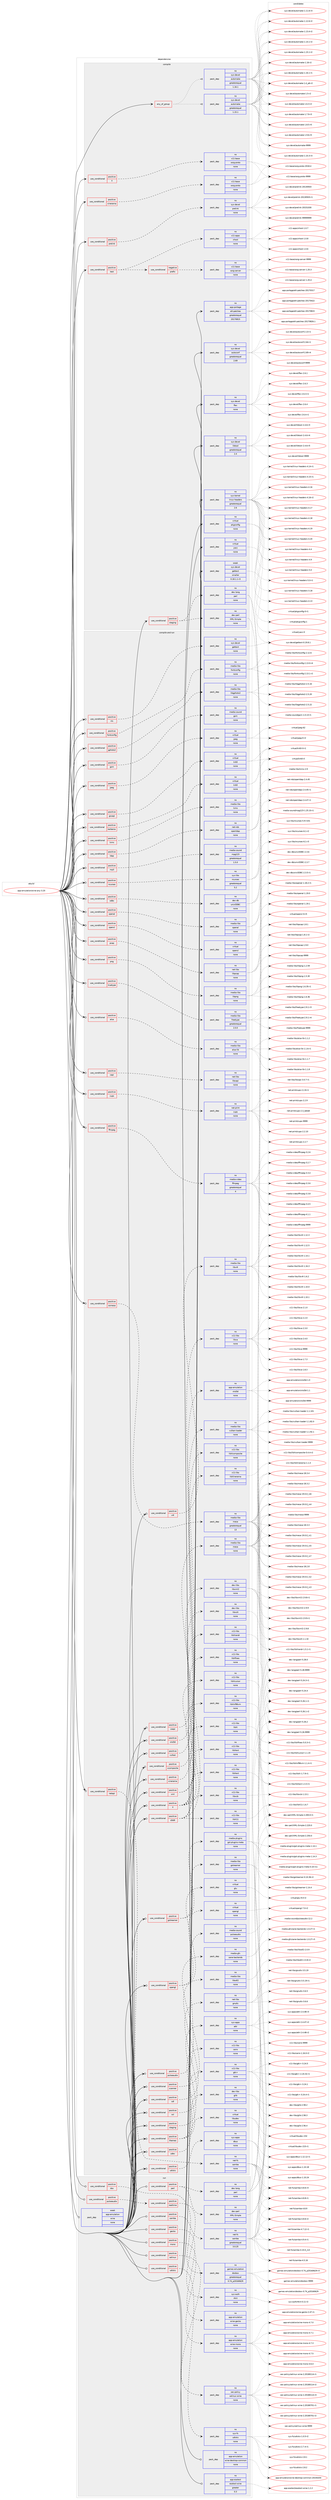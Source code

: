 digraph prolog {

# *************
# Graph options
# *************

newrank=true;
concentrate=true;
compound=true;
graph [rankdir=LR,fontname=Helvetica,fontsize=10,ranksep=1.5];#, ranksep=2.5, nodesep=0.2];
edge  [arrowhead=vee];
node  [fontname=Helvetica,fontsize=10];

# **********
# The ebuild
# **********

subgraph cluster_leftcol {
color=gray;
rank=same;
label=<<i>ebuild</i>>;
id [label="app-emulation/wine-any-3.20", color=red, width=4, href="../app-emulation/wine-any-3.20.svg"];
}

# ****************
# The dependencies
# ****************

subgraph cluster_midcol {
color=gray;
label=<<i>dependencies</i>>;
subgraph cluster_compile {
fillcolor="#eeeeee";
style=filled;
label=<<i>compile</i>>;
subgraph any19513 {
dependency1290253 [label=<<TABLE BORDER="0" CELLBORDER="1" CELLSPACING="0" CELLPADDING="4"><TR><TD CELLPADDING="10">any_of_group</TD></TR></TABLE>>, shape=none, color=red];subgraph pack919175 {
dependency1290254 [label=<<TABLE BORDER="0" CELLBORDER="1" CELLSPACING="0" CELLPADDING="4" WIDTH="220"><TR><TD ROWSPAN="6" CELLPADDING="30">pack_dep</TD></TR><TR><TD WIDTH="110">no</TD></TR><TR><TD>sys-devel</TD></TR><TR><TD>automake</TD></TR><TR><TD>greaterequal</TD></TR><TR><TD>1.16.1</TD></TR></TABLE>>, shape=none, color=blue];
}
dependency1290253:e -> dependency1290254:w [weight=20,style="dotted",arrowhead="oinv"];
subgraph pack919176 {
dependency1290255 [label=<<TABLE BORDER="0" CELLBORDER="1" CELLSPACING="0" CELLPADDING="4" WIDTH="220"><TR><TD ROWSPAN="6" CELLPADDING="30">pack_dep</TD></TR><TR><TD WIDTH="110">no</TD></TR><TR><TD>sys-devel</TD></TR><TR><TD>automake</TD></TR><TR><TD>greaterequal</TD></TR><TR><TD>1.15.1</TD></TR></TABLE>>, shape=none, color=blue];
}
dependency1290253:e -> dependency1290255:w [weight=20,style="dotted",arrowhead="oinv"];
}
id:e -> dependency1290253:w [weight=20,style="solid",arrowhead="vee"];
subgraph cond351027 {
dependency1290256 [label=<<TABLE BORDER="0" CELLBORDER="1" CELLSPACING="0" CELLPADDING="4"><TR><TD ROWSPAN="3" CELLPADDING="10">use_conditional</TD></TR><TR><TD>positive</TD></TR><TR><TD>X</TD></TR></TABLE>>, shape=none, color=red];
subgraph pack919177 {
dependency1290257 [label=<<TABLE BORDER="0" CELLBORDER="1" CELLSPACING="0" CELLPADDING="4" WIDTH="220"><TR><TD ROWSPAN="6" CELLPADDING="30">pack_dep</TD></TR><TR><TD WIDTH="110">no</TD></TR><TR><TD>x11-base</TD></TR><TR><TD>xorg-proto</TD></TR><TR><TD>none</TD></TR><TR><TD></TD></TR></TABLE>>, shape=none, color=blue];
}
dependency1290256:e -> dependency1290257:w [weight=20,style="dashed",arrowhead="vee"];
}
id:e -> dependency1290256:w [weight=20,style="solid",arrowhead="vee"];
subgraph cond351028 {
dependency1290258 [label=<<TABLE BORDER="0" CELLBORDER="1" CELLSPACING="0" CELLPADDING="4"><TR><TD ROWSPAN="3" CELLPADDING="10">use_conditional</TD></TR><TR><TD>positive</TD></TR><TR><TD>prelink</TD></TR></TABLE>>, shape=none, color=red];
subgraph pack919178 {
dependency1290259 [label=<<TABLE BORDER="0" CELLBORDER="1" CELLSPACING="0" CELLPADDING="4" WIDTH="220"><TR><TD ROWSPAN="6" CELLPADDING="30">pack_dep</TD></TR><TR><TD WIDTH="110">no</TD></TR><TR><TD>sys-devel</TD></TR><TR><TD>prelink</TD></TR><TR><TD>none</TD></TR><TR><TD></TD></TR></TABLE>>, shape=none, color=blue];
}
dependency1290258:e -> dependency1290259:w [weight=20,style="dashed",arrowhead="vee"];
}
id:e -> dependency1290258:w [weight=20,style="solid",arrowhead="vee"];
subgraph cond351029 {
dependency1290260 [label=<<TABLE BORDER="0" CELLBORDER="1" CELLSPACING="0" CELLPADDING="4"><TR><TD ROWSPAN="3" CELLPADDING="10">use_conditional</TD></TR><TR><TD>positive</TD></TR><TR><TD>staging</TD></TR></TABLE>>, shape=none, color=red];
subgraph pack919179 {
dependency1290261 [label=<<TABLE BORDER="0" CELLBORDER="1" CELLSPACING="0" CELLPADDING="4" WIDTH="220"><TR><TD ROWSPAN="6" CELLPADDING="30">pack_dep</TD></TR><TR><TD WIDTH="110">no</TD></TR><TR><TD>dev-lang</TD></TR><TR><TD>perl</TD></TR><TR><TD>none</TD></TR><TR><TD></TD></TR></TABLE>>, shape=none, color=blue];
}
dependency1290260:e -> dependency1290261:w [weight=20,style="dashed",arrowhead="vee"];
subgraph pack919180 {
dependency1290262 [label=<<TABLE BORDER="0" CELLBORDER="1" CELLSPACING="0" CELLPADDING="4" WIDTH="220"><TR><TD ROWSPAN="6" CELLPADDING="30">pack_dep</TD></TR><TR><TD WIDTH="110">no</TD></TR><TR><TD>dev-perl</TD></TR><TR><TD>XML-Simple</TD></TR><TR><TD>none</TD></TR><TR><TD></TD></TR></TABLE>>, shape=none, color=blue];
}
dependency1290260:e -> dependency1290262:w [weight=20,style="dashed",arrowhead="vee"];
}
id:e -> dependency1290260:w [weight=20,style="solid",arrowhead="vee"];
subgraph cond351030 {
dependency1290263 [label=<<TABLE BORDER="0" CELLBORDER="1" CELLSPACING="0" CELLPADDING="4"><TR><TD ROWSPAN="3" CELLPADDING="10">use_conditional</TD></TR><TR><TD>positive</TD></TR><TR><TD>test</TD></TR></TABLE>>, shape=none, color=red];
subgraph cond351031 {
dependency1290264 [label=<<TABLE BORDER="0" CELLBORDER="1" CELLSPACING="0" CELLPADDING="4"><TR><TD ROWSPAN="3" CELLPADDING="10">use_conditional</TD></TR><TR><TD>negative</TD></TR><TR><TD>prefix</TD></TR></TABLE>>, shape=none, color=red];
subgraph pack919181 {
dependency1290265 [label=<<TABLE BORDER="0" CELLBORDER="1" CELLSPACING="0" CELLPADDING="4" WIDTH="220"><TR><TD ROWSPAN="6" CELLPADDING="30">pack_dep</TD></TR><TR><TD WIDTH="110">no</TD></TR><TR><TD>x11-base</TD></TR><TR><TD>xorg-server</TD></TR><TR><TD>none</TD></TR><TR><TD></TD></TR></TABLE>>, shape=none, color=blue];
}
dependency1290264:e -> dependency1290265:w [weight=20,style="dashed",arrowhead="vee"];
}
dependency1290263:e -> dependency1290264:w [weight=20,style="dashed",arrowhead="vee"];
subgraph pack919182 {
dependency1290266 [label=<<TABLE BORDER="0" CELLBORDER="1" CELLSPACING="0" CELLPADDING="4" WIDTH="220"><TR><TD ROWSPAN="6" CELLPADDING="30">pack_dep</TD></TR><TR><TD WIDTH="110">no</TD></TR><TR><TD>x11-apps</TD></TR><TR><TD>xhost</TD></TR><TR><TD>none</TD></TR><TR><TD></TD></TR></TABLE>>, shape=none, color=blue];
}
dependency1290263:e -> dependency1290266:w [weight=20,style="dashed",arrowhead="vee"];
}
id:e -> dependency1290263:w [weight=20,style="solid",arrowhead="vee"];
subgraph cond351032 {
dependency1290267 [label=<<TABLE BORDER="0" CELLBORDER="1" CELLSPACING="0" CELLPADDING="4"><TR><TD ROWSPAN="3" CELLPADDING="10">use_conditional</TD></TR><TR><TD>positive</TD></TR><TR><TD>xinerama</TD></TR></TABLE>>, shape=none, color=red];
subgraph pack919183 {
dependency1290268 [label=<<TABLE BORDER="0" CELLBORDER="1" CELLSPACING="0" CELLPADDING="4" WIDTH="220"><TR><TD ROWSPAN="6" CELLPADDING="30">pack_dep</TD></TR><TR><TD WIDTH="110">no</TD></TR><TR><TD>x11-base</TD></TR><TR><TD>xorg-proto</TD></TR><TR><TD>none</TD></TR><TR><TD></TD></TR></TABLE>>, shape=none, color=blue];
}
dependency1290267:e -> dependency1290268:w [weight=20,style="dashed",arrowhead="vee"];
}
id:e -> dependency1290267:w [weight=20,style="solid",arrowhead="vee"];
subgraph pack919184 {
dependency1290269 [label=<<TABLE BORDER="0" CELLBORDER="1" CELLSPACING="0" CELLPADDING="4" WIDTH="220"><TR><TD ROWSPAN="6" CELLPADDING="30">pack_dep</TD></TR><TR><TD WIDTH="110">no</TD></TR><TR><TD>app-portage</TD></TR><TR><TD>elt-patches</TD></TR><TR><TD>greaterequal</TD></TR><TR><TD>20170815</TD></TR></TABLE>>, shape=none, color=blue];
}
id:e -> dependency1290269:w [weight=20,style="solid",arrowhead="vee"];
subgraph pack919185 {
dependency1290270 [label=<<TABLE BORDER="0" CELLBORDER="1" CELLSPACING="0" CELLPADDING="4" WIDTH="220"><TR><TD ROWSPAN="6" CELLPADDING="30">pack_dep</TD></TR><TR><TD WIDTH="110">no</TD></TR><TR><TD>sys-devel</TD></TR><TR><TD>autoconf</TD></TR><TR><TD>greaterequal</TD></TR><TR><TD>2.69</TD></TR></TABLE>>, shape=none, color=blue];
}
id:e -> dependency1290270:w [weight=20,style="solid",arrowhead="vee"];
subgraph pack919186 {
dependency1290271 [label=<<TABLE BORDER="0" CELLBORDER="1" CELLSPACING="0" CELLPADDING="4" WIDTH="220"><TR><TD ROWSPAN="6" CELLPADDING="30">pack_dep</TD></TR><TR><TD WIDTH="110">no</TD></TR><TR><TD>sys-devel</TD></TR><TR><TD>flex</TD></TR><TR><TD>none</TD></TR><TR><TD></TD></TR></TABLE>>, shape=none, color=blue];
}
id:e -> dependency1290271:w [weight=20,style="solid",arrowhead="vee"];
subgraph pack919187 {
dependency1290272 [label=<<TABLE BORDER="0" CELLBORDER="1" CELLSPACING="0" CELLPADDING="4" WIDTH="220"><TR><TD ROWSPAN="6" CELLPADDING="30">pack_dep</TD></TR><TR><TD WIDTH="110">no</TD></TR><TR><TD>sys-devel</TD></TR><TR><TD>libtool</TD></TR><TR><TD>greaterequal</TD></TR><TR><TD>2.4</TD></TR></TABLE>>, shape=none, color=blue];
}
id:e -> dependency1290272:w [weight=20,style="solid",arrowhead="vee"];
subgraph pack919188 {
dependency1290273 [label=<<TABLE BORDER="0" CELLBORDER="1" CELLSPACING="0" CELLPADDING="4" WIDTH="220"><TR><TD ROWSPAN="6" CELLPADDING="30">pack_dep</TD></TR><TR><TD WIDTH="110">no</TD></TR><TR><TD>sys-kernel</TD></TR><TR><TD>linux-headers</TD></TR><TR><TD>greaterequal</TD></TR><TR><TD>2.6</TD></TR></TABLE>>, shape=none, color=blue];
}
id:e -> dependency1290273:w [weight=20,style="solid",arrowhead="vee"];
subgraph pack919189 {
dependency1290274 [label=<<TABLE BORDER="0" CELLBORDER="1" CELLSPACING="0" CELLPADDING="4" WIDTH="220"><TR><TD ROWSPAN="6" CELLPADDING="30">pack_dep</TD></TR><TR><TD WIDTH="110">no</TD></TR><TR><TD>virtual</TD></TR><TR><TD>pkgconfig</TD></TR><TR><TD>none</TD></TR><TR><TD></TD></TR></TABLE>>, shape=none, color=blue];
}
id:e -> dependency1290274:w [weight=20,style="solid",arrowhead="vee"];
subgraph pack919190 {
dependency1290275 [label=<<TABLE BORDER="0" CELLBORDER="1" CELLSPACING="0" CELLPADDING="4" WIDTH="220"><TR><TD ROWSPAN="6" CELLPADDING="30">pack_dep</TD></TR><TR><TD WIDTH="110">no</TD></TR><TR><TD>virtual</TD></TR><TR><TD>yacc</TD></TR><TR><TD>none</TD></TR><TR><TD></TD></TR></TABLE>>, shape=none, color=blue];
}
id:e -> dependency1290275:w [weight=20,style="solid",arrowhead="vee"];
subgraph pack919191 {
dependency1290276 [label=<<TABLE BORDER="0" CELLBORDER="1" CELLSPACING="0" CELLPADDING="4" WIDTH="220"><TR><TD ROWSPAN="6" CELLPADDING="30">pack_dep</TD></TR><TR><TD WIDTH="110">weak</TD></TR><TR><TD>sys-devel</TD></TR><TR><TD>gettext</TD></TR><TR><TD>smaller</TD></TR><TR><TD>0.18.1.1-r3</TD></TR></TABLE>>, shape=none, color=blue];
}
id:e -> dependency1290276:w [weight=20,style="solid",arrowhead="vee"];
}
subgraph cluster_compileandrun {
fillcolor="#eeeeee";
style=filled;
label=<<i>compile and run</i>>;
subgraph cond351033 {
dependency1290277 [label=<<TABLE BORDER="0" CELLBORDER="1" CELLSPACING="0" CELLPADDING="4"><TR><TD ROWSPAN="3" CELLPADDING="10">use_conditional</TD></TR><TR><TD>positive</TD></TR><TR><TD>X</TD></TR></TABLE>>, shape=none, color=red];
subgraph pack919192 {
dependency1290278 [label=<<TABLE BORDER="0" CELLBORDER="1" CELLSPACING="0" CELLPADDING="4" WIDTH="220"><TR><TD ROWSPAN="6" CELLPADDING="30">pack_dep</TD></TR><TR><TD WIDTH="110">no</TD></TR><TR><TD>x11-libs</TD></TR><TR><TD>libXcursor</TD></TR><TR><TD>none</TD></TR><TR><TD></TD></TR></TABLE>>, shape=none, color=blue];
}
dependency1290277:e -> dependency1290278:w [weight=20,style="dashed",arrowhead="vee"];
subgraph pack919193 {
dependency1290279 [label=<<TABLE BORDER="0" CELLBORDER="1" CELLSPACING="0" CELLPADDING="4" WIDTH="220"><TR><TD ROWSPAN="6" CELLPADDING="30">pack_dep</TD></TR><TR><TD WIDTH="110">no</TD></TR><TR><TD>x11-libs</TD></TR><TR><TD>libXext</TD></TR><TR><TD>none</TD></TR><TR><TD></TD></TR></TABLE>>, shape=none, color=blue];
}
dependency1290277:e -> dependency1290279:w [weight=20,style="dashed",arrowhead="vee"];
subgraph pack919194 {
dependency1290280 [label=<<TABLE BORDER="0" CELLBORDER="1" CELLSPACING="0" CELLPADDING="4" WIDTH="220"><TR><TD ROWSPAN="6" CELLPADDING="30">pack_dep</TD></TR><TR><TD WIDTH="110">no</TD></TR><TR><TD>x11-libs</TD></TR><TR><TD>libXfixes</TD></TR><TR><TD>none</TD></TR><TR><TD></TD></TR></TABLE>>, shape=none, color=blue];
}
dependency1290277:e -> dependency1290280:w [weight=20,style="dashed",arrowhead="vee"];
subgraph pack919195 {
dependency1290281 [label=<<TABLE BORDER="0" CELLBORDER="1" CELLSPACING="0" CELLPADDING="4" WIDTH="220"><TR><TD ROWSPAN="6" CELLPADDING="30">pack_dep</TD></TR><TR><TD WIDTH="110">no</TD></TR><TR><TD>x11-libs</TD></TR><TR><TD>libXrandr</TD></TR><TR><TD>none</TD></TR><TR><TD></TD></TR></TABLE>>, shape=none, color=blue];
}
dependency1290277:e -> dependency1290281:w [weight=20,style="dashed",arrowhead="vee"];
subgraph pack919196 {
dependency1290282 [label=<<TABLE BORDER="0" CELLBORDER="1" CELLSPACING="0" CELLPADDING="4" WIDTH="220"><TR><TD ROWSPAN="6" CELLPADDING="30">pack_dep</TD></TR><TR><TD WIDTH="110">no</TD></TR><TR><TD>x11-libs</TD></TR><TR><TD>libXi</TD></TR><TR><TD>none</TD></TR><TR><TD></TD></TR></TABLE>>, shape=none, color=blue];
}
dependency1290277:e -> dependency1290282:w [weight=20,style="dashed",arrowhead="vee"];
subgraph pack919197 {
dependency1290283 [label=<<TABLE BORDER="0" CELLBORDER="1" CELLSPACING="0" CELLPADDING="4" WIDTH="220"><TR><TD ROWSPAN="6" CELLPADDING="30">pack_dep</TD></TR><TR><TD WIDTH="110">no</TD></TR><TR><TD>x11-libs</TD></TR><TR><TD>libXxf86vm</TD></TR><TR><TD>none</TD></TR><TR><TD></TD></TR></TABLE>>, shape=none, color=blue];
}
dependency1290277:e -> dependency1290283:w [weight=20,style="dashed",arrowhead="vee"];
}
id:e -> dependency1290277:w [weight=20,style="solid",arrowhead="odotvee"];
subgraph cond351034 {
dependency1290284 [label=<<TABLE BORDER="0" CELLBORDER="1" CELLSPACING="0" CELLPADDING="4"><TR><TD ROWSPAN="3" CELLPADDING="10">use_conditional</TD></TR><TR><TD>positive</TD></TR><TR><TD>alsa</TD></TR></TABLE>>, shape=none, color=red];
subgraph pack919198 {
dependency1290285 [label=<<TABLE BORDER="0" CELLBORDER="1" CELLSPACING="0" CELLPADDING="4" WIDTH="220"><TR><TD ROWSPAN="6" CELLPADDING="30">pack_dep</TD></TR><TR><TD WIDTH="110">no</TD></TR><TR><TD>media-libs</TD></TR><TR><TD>alsa-lib</TD></TR><TR><TD>none</TD></TR><TR><TD></TD></TR></TABLE>>, shape=none, color=blue];
}
dependency1290284:e -> dependency1290285:w [weight=20,style="dashed",arrowhead="vee"];
}
id:e -> dependency1290284:w [weight=20,style="solid",arrowhead="odotvee"];
subgraph cond351035 {
dependency1290286 [label=<<TABLE BORDER="0" CELLBORDER="1" CELLSPACING="0" CELLPADDING="4"><TR><TD ROWSPAN="3" CELLPADDING="10">use_conditional</TD></TR><TR><TD>positive</TD></TR><TR><TD>capi</TD></TR></TABLE>>, shape=none, color=red];
subgraph pack919199 {
dependency1290287 [label=<<TABLE BORDER="0" CELLBORDER="1" CELLSPACING="0" CELLPADDING="4" WIDTH="220"><TR><TD ROWSPAN="6" CELLPADDING="30">pack_dep</TD></TR><TR><TD WIDTH="110">no</TD></TR><TR><TD>net-libs</TD></TR><TR><TD>libcapi</TD></TR><TR><TD>none</TD></TR><TR><TD></TD></TR></TABLE>>, shape=none, color=blue];
}
dependency1290286:e -> dependency1290287:w [weight=20,style="dashed",arrowhead="vee"];
}
id:e -> dependency1290286:w [weight=20,style="solid",arrowhead="odotvee"];
subgraph cond351036 {
dependency1290288 [label=<<TABLE BORDER="0" CELLBORDER="1" CELLSPACING="0" CELLPADDING="4"><TR><TD ROWSPAN="3" CELLPADDING="10">use_conditional</TD></TR><TR><TD>positive</TD></TR><TR><TD>cups</TD></TR></TABLE>>, shape=none, color=red];
subgraph pack919200 {
dependency1290289 [label=<<TABLE BORDER="0" CELLBORDER="1" CELLSPACING="0" CELLPADDING="4" WIDTH="220"><TR><TD ROWSPAN="6" CELLPADDING="30">pack_dep</TD></TR><TR><TD WIDTH="110">no</TD></TR><TR><TD>net-print</TD></TR><TR><TD>cups</TD></TR><TR><TD>none</TD></TR><TR><TD></TD></TR></TABLE>>, shape=none, color=blue];
}
dependency1290288:e -> dependency1290289:w [weight=20,style="dashed",arrowhead="vee"];
}
id:e -> dependency1290288:w [weight=20,style="solid",arrowhead="odotvee"];
subgraph cond351037 {
dependency1290290 [label=<<TABLE BORDER="0" CELLBORDER="1" CELLSPACING="0" CELLPADDING="4"><TR><TD ROWSPAN="3" CELLPADDING="10">use_conditional</TD></TR><TR><TD>positive</TD></TR><TR><TD>d3d9</TD></TR></TABLE>>, shape=none, color=red];
subgraph pack919201 {
dependency1290291 [label=<<TABLE BORDER="0" CELLBORDER="1" CELLSPACING="0" CELLPADDING="4" WIDTH="220"><TR><TD ROWSPAN="6" CELLPADDING="30">pack_dep</TD></TR><TR><TD WIDTH="110">no</TD></TR><TR><TD>media-libs</TD></TR><TR><TD>mesa</TD></TR><TR><TD>none</TD></TR><TR><TD></TD></TR></TABLE>>, shape=none, color=blue];
}
dependency1290290:e -> dependency1290291:w [weight=20,style="dashed",arrowhead="vee"];
subgraph pack919202 {
dependency1290292 [label=<<TABLE BORDER="0" CELLBORDER="1" CELLSPACING="0" CELLPADDING="4" WIDTH="220"><TR><TD ROWSPAN="6" CELLPADDING="30">pack_dep</TD></TR><TR><TD WIDTH="110">no</TD></TR><TR><TD>x11-libs</TD></TR><TR><TD>libX11</TD></TR><TR><TD>none</TD></TR><TR><TD></TD></TR></TABLE>>, shape=none, color=blue];
}
dependency1290290:e -> dependency1290292:w [weight=20,style="dashed",arrowhead="vee"];
subgraph pack919203 {
dependency1290293 [label=<<TABLE BORDER="0" CELLBORDER="1" CELLSPACING="0" CELLPADDING="4" WIDTH="220"><TR><TD ROWSPAN="6" CELLPADDING="30">pack_dep</TD></TR><TR><TD WIDTH="110">no</TD></TR><TR><TD>x11-libs</TD></TR><TR><TD>libXext</TD></TR><TR><TD>none</TD></TR><TR><TD></TD></TR></TABLE>>, shape=none, color=blue];
}
dependency1290290:e -> dependency1290293:w [weight=20,style="dashed",arrowhead="vee"];
subgraph pack919204 {
dependency1290294 [label=<<TABLE BORDER="0" CELLBORDER="1" CELLSPACING="0" CELLPADDING="4" WIDTH="220"><TR><TD ROWSPAN="6" CELLPADDING="30">pack_dep</TD></TR><TR><TD WIDTH="110">no</TD></TR><TR><TD>x11-libs</TD></TR><TR><TD>libxcb</TD></TR><TR><TD>none</TD></TR><TR><TD></TD></TR></TABLE>>, shape=none, color=blue];
}
dependency1290290:e -> dependency1290294:w [weight=20,style="dashed",arrowhead="vee"];
}
id:e -> dependency1290290:w [weight=20,style="solid",arrowhead="odotvee"];
subgraph cond351038 {
dependency1290295 [label=<<TABLE BORDER="0" CELLBORDER="1" CELLSPACING="0" CELLPADDING="4"><TR><TD ROWSPAN="3" CELLPADDING="10">use_conditional</TD></TR><TR><TD>positive</TD></TR><TR><TD>ffmpeg</TD></TR></TABLE>>, shape=none, color=red];
subgraph pack919205 {
dependency1290296 [label=<<TABLE BORDER="0" CELLBORDER="1" CELLSPACING="0" CELLPADDING="4" WIDTH="220"><TR><TD ROWSPAN="6" CELLPADDING="30">pack_dep</TD></TR><TR><TD WIDTH="110">no</TD></TR><TR><TD>media-video</TD></TR><TR><TD>ffmpeg</TD></TR><TR><TD>greaterequal</TD></TR><TR><TD>4</TD></TR></TABLE>>, shape=none, color=blue];
}
dependency1290295:e -> dependency1290296:w [weight=20,style="dashed",arrowhead="vee"];
}
id:e -> dependency1290295:w [weight=20,style="solid",arrowhead="odotvee"];
subgraph cond351039 {
dependency1290297 [label=<<TABLE BORDER="0" CELLBORDER="1" CELLSPACING="0" CELLPADDING="4"><TR><TD ROWSPAN="3" CELLPADDING="10">use_conditional</TD></TR><TR><TD>positive</TD></TR><TR><TD>fontconfig</TD></TR></TABLE>>, shape=none, color=red];
subgraph pack919206 {
dependency1290298 [label=<<TABLE BORDER="0" CELLBORDER="1" CELLSPACING="0" CELLPADDING="4" WIDTH="220"><TR><TD ROWSPAN="6" CELLPADDING="30">pack_dep</TD></TR><TR><TD WIDTH="110">no</TD></TR><TR><TD>media-libs</TD></TR><TR><TD>fontconfig</TD></TR><TR><TD>none</TD></TR><TR><TD></TD></TR></TABLE>>, shape=none, color=blue];
}
dependency1290297:e -> dependency1290298:w [weight=20,style="dashed",arrowhead="vee"];
}
id:e -> dependency1290297:w [weight=20,style="solid",arrowhead="odotvee"];
subgraph cond351040 {
dependency1290299 [label=<<TABLE BORDER="0" CELLBORDER="1" CELLSPACING="0" CELLPADDING="4"><TR><TD ROWSPAN="3" CELLPADDING="10">use_conditional</TD></TR><TR><TD>positive</TD></TR><TR><TD>gphoto2</TD></TR></TABLE>>, shape=none, color=red];
subgraph pack919207 {
dependency1290300 [label=<<TABLE BORDER="0" CELLBORDER="1" CELLSPACING="0" CELLPADDING="4" WIDTH="220"><TR><TD ROWSPAN="6" CELLPADDING="30">pack_dep</TD></TR><TR><TD WIDTH="110">no</TD></TR><TR><TD>media-libs</TD></TR><TR><TD>libgphoto2</TD></TR><TR><TD>none</TD></TR><TR><TD></TD></TR></TABLE>>, shape=none, color=blue];
}
dependency1290299:e -> dependency1290300:w [weight=20,style="dashed",arrowhead="vee"];
}
id:e -> dependency1290299:w [weight=20,style="solid",arrowhead="odotvee"];
subgraph cond351041 {
dependency1290301 [label=<<TABLE BORDER="0" CELLBORDER="1" CELLSPACING="0" CELLPADDING="4"><TR><TD ROWSPAN="3" CELLPADDING="10">use_conditional</TD></TR><TR><TD>positive</TD></TR><TR><TD>gsm</TD></TR></TABLE>>, shape=none, color=red];
subgraph pack919208 {
dependency1290302 [label=<<TABLE BORDER="0" CELLBORDER="1" CELLSPACING="0" CELLPADDING="4" WIDTH="220"><TR><TD ROWSPAN="6" CELLPADDING="30">pack_dep</TD></TR><TR><TD WIDTH="110">no</TD></TR><TR><TD>media-sound</TD></TR><TR><TD>gsm</TD></TR><TR><TD>none</TD></TR><TR><TD></TD></TR></TABLE>>, shape=none, color=blue];
}
dependency1290301:e -> dependency1290302:w [weight=20,style="dashed",arrowhead="vee"];
}
id:e -> dependency1290301:w [weight=20,style="solid",arrowhead="odotvee"];
subgraph cond351042 {
dependency1290303 [label=<<TABLE BORDER="0" CELLBORDER="1" CELLSPACING="0" CELLPADDING="4"><TR><TD ROWSPAN="3" CELLPADDING="10">use_conditional</TD></TR><TR><TD>positive</TD></TR><TR><TD>gssapi</TD></TR></TABLE>>, shape=none, color=red];
subgraph pack919209 {
dependency1290304 [label=<<TABLE BORDER="0" CELLBORDER="1" CELLSPACING="0" CELLPADDING="4" WIDTH="220"><TR><TD ROWSPAN="6" CELLPADDING="30">pack_dep</TD></TR><TR><TD WIDTH="110">no</TD></TR><TR><TD>virtual</TD></TR><TR><TD>krb5</TD></TR><TR><TD>none</TD></TR><TR><TD></TD></TR></TABLE>>, shape=none, color=blue];
}
dependency1290303:e -> dependency1290304:w [weight=20,style="dashed",arrowhead="vee"];
}
id:e -> dependency1290303:w [weight=20,style="solid",arrowhead="odotvee"];
subgraph cond351043 {
dependency1290305 [label=<<TABLE BORDER="0" CELLBORDER="1" CELLSPACING="0" CELLPADDING="4"><TR><TD ROWSPAN="3" CELLPADDING="10">use_conditional</TD></TR><TR><TD>positive</TD></TR><TR><TD>gstreamer</TD></TR></TABLE>>, shape=none, color=red];
subgraph pack919210 {
dependency1290306 [label=<<TABLE BORDER="0" CELLBORDER="1" CELLSPACING="0" CELLPADDING="4" WIDTH="220"><TR><TD ROWSPAN="6" CELLPADDING="30">pack_dep</TD></TR><TR><TD WIDTH="110">no</TD></TR><TR><TD>media-libs</TD></TR><TR><TD>gstreamer</TD></TR><TR><TD>none</TD></TR><TR><TD></TD></TR></TABLE>>, shape=none, color=blue];
}
dependency1290305:e -> dependency1290306:w [weight=20,style="dashed",arrowhead="vee"];
subgraph pack919211 {
dependency1290307 [label=<<TABLE BORDER="0" CELLBORDER="1" CELLSPACING="0" CELLPADDING="4" WIDTH="220"><TR><TD ROWSPAN="6" CELLPADDING="30">pack_dep</TD></TR><TR><TD WIDTH="110">no</TD></TR><TR><TD>media-plugins</TD></TR><TR><TD>gst-plugins-meta</TD></TR><TR><TD>none</TD></TR><TR><TD></TD></TR></TABLE>>, shape=none, color=blue];
}
dependency1290305:e -> dependency1290307:w [weight=20,style="dashed",arrowhead="vee"];
}
id:e -> dependency1290305:w [weight=20,style="solid",arrowhead="odotvee"];
subgraph cond351044 {
dependency1290308 [label=<<TABLE BORDER="0" CELLBORDER="1" CELLSPACING="0" CELLPADDING="4"><TR><TD ROWSPAN="3" CELLPADDING="10">use_conditional</TD></TR><TR><TD>positive</TD></TR><TR><TD>jpeg</TD></TR></TABLE>>, shape=none, color=red];
subgraph pack919212 {
dependency1290309 [label=<<TABLE BORDER="0" CELLBORDER="1" CELLSPACING="0" CELLPADDING="4" WIDTH="220"><TR><TD ROWSPAN="6" CELLPADDING="30">pack_dep</TD></TR><TR><TD WIDTH="110">no</TD></TR><TR><TD>virtual</TD></TR><TR><TD>jpeg</TD></TR><TR><TD>none</TD></TR><TR><TD></TD></TR></TABLE>>, shape=none, color=blue];
}
dependency1290308:e -> dependency1290309:w [weight=20,style="dashed",arrowhead="vee"];
}
id:e -> dependency1290308:w [weight=20,style="solid",arrowhead="odotvee"];
subgraph cond351045 {
dependency1290310 [label=<<TABLE BORDER="0" CELLBORDER="1" CELLSPACING="0" CELLPADDING="4"><TR><TD ROWSPAN="3" CELLPADDING="10">use_conditional</TD></TR><TR><TD>positive</TD></TR><TR><TD>kerberos</TD></TR></TABLE>>, shape=none, color=red];
subgraph pack919213 {
dependency1290311 [label=<<TABLE BORDER="0" CELLBORDER="1" CELLSPACING="0" CELLPADDING="4" WIDTH="220"><TR><TD ROWSPAN="6" CELLPADDING="30">pack_dep</TD></TR><TR><TD WIDTH="110">no</TD></TR><TR><TD>virtual</TD></TR><TR><TD>krb5</TD></TR><TR><TD>none</TD></TR><TR><TD></TD></TR></TABLE>>, shape=none, color=blue];
}
dependency1290310:e -> dependency1290311:w [weight=20,style="dashed",arrowhead="vee"];
}
id:e -> dependency1290310:w [weight=20,style="solid",arrowhead="odotvee"];
subgraph cond351046 {
dependency1290312 [label=<<TABLE BORDER="0" CELLBORDER="1" CELLSPACING="0" CELLPADDING="4"><TR><TD ROWSPAN="3" CELLPADDING="10">use_conditional</TD></TR><TR><TD>positive</TD></TR><TR><TD>lcms</TD></TR></TABLE>>, shape=none, color=red];
subgraph pack919214 {
dependency1290313 [label=<<TABLE BORDER="0" CELLBORDER="1" CELLSPACING="0" CELLPADDING="4" WIDTH="220"><TR><TD ROWSPAN="6" CELLPADDING="30">pack_dep</TD></TR><TR><TD WIDTH="110">no</TD></TR><TR><TD>media-libs</TD></TR><TR><TD>lcms</TD></TR><TR><TD>none</TD></TR><TR><TD></TD></TR></TABLE>>, shape=none, color=blue];
}
dependency1290312:e -> dependency1290313:w [weight=20,style="dashed",arrowhead="vee"];
}
id:e -> dependency1290312:w [weight=20,style="solid",arrowhead="odotvee"];
subgraph cond351047 {
dependency1290314 [label=<<TABLE BORDER="0" CELLBORDER="1" CELLSPACING="0" CELLPADDING="4"><TR><TD ROWSPAN="3" CELLPADDING="10">use_conditional</TD></TR><TR><TD>positive</TD></TR><TR><TD>ldap</TD></TR></TABLE>>, shape=none, color=red];
subgraph pack919215 {
dependency1290315 [label=<<TABLE BORDER="0" CELLBORDER="1" CELLSPACING="0" CELLPADDING="4" WIDTH="220"><TR><TD ROWSPAN="6" CELLPADDING="30">pack_dep</TD></TR><TR><TD WIDTH="110">no</TD></TR><TR><TD>net-nds</TD></TR><TR><TD>openldap</TD></TR><TR><TD>none</TD></TR><TR><TD></TD></TR></TABLE>>, shape=none, color=blue];
}
dependency1290314:e -> dependency1290315:w [weight=20,style="dashed",arrowhead="vee"];
}
id:e -> dependency1290314:w [weight=20,style="solid",arrowhead="odotvee"];
subgraph cond351048 {
dependency1290316 [label=<<TABLE BORDER="0" CELLBORDER="1" CELLSPACING="0" CELLPADDING="4"><TR><TD ROWSPAN="3" CELLPADDING="10">use_conditional</TD></TR><TR><TD>positive</TD></TR><TR><TD>mp3</TD></TR></TABLE>>, shape=none, color=red];
subgraph pack919216 {
dependency1290317 [label=<<TABLE BORDER="0" CELLBORDER="1" CELLSPACING="0" CELLPADDING="4" WIDTH="220"><TR><TD ROWSPAN="6" CELLPADDING="30">pack_dep</TD></TR><TR><TD WIDTH="110">no</TD></TR><TR><TD>media-sound</TD></TR><TR><TD>mpg123</TD></TR><TR><TD>greaterequal</TD></TR><TR><TD>1.5.0</TD></TR></TABLE>>, shape=none, color=blue];
}
dependency1290316:e -> dependency1290317:w [weight=20,style="dashed",arrowhead="vee"];
}
id:e -> dependency1290316:w [weight=20,style="solid",arrowhead="odotvee"];
subgraph cond351049 {
dependency1290318 [label=<<TABLE BORDER="0" CELLBORDER="1" CELLSPACING="0" CELLPADDING="4"><TR><TD ROWSPAN="3" CELLPADDING="10">use_conditional</TD></TR><TR><TD>positive</TD></TR><TR><TD>ncurses</TD></TR></TABLE>>, shape=none, color=red];
subgraph pack919217 {
dependency1290319 [label=<<TABLE BORDER="0" CELLBORDER="1" CELLSPACING="0" CELLPADDING="4" WIDTH="220"><TR><TD ROWSPAN="6" CELLPADDING="30">pack_dep</TD></TR><TR><TD WIDTH="110">no</TD></TR><TR><TD>sys-libs</TD></TR><TR><TD>ncurses</TD></TR><TR><TD>greaterequal</TD></TR><TR><TD>5.2</TD></TR></TABLE>>, shape=none, color=blue];
}
dependency1290318:e -> dependency1290319:w [weight=20,style="dashed",arrowhead="vee"];
}
id:e -> dependency1290318:w [weight=20,style="solid",arrowhead="odotvee"];
subgraph cond351050 {
dependency1290320 [label=<<TABLE BORDER="0" CELLBORDER="1" CELLSPACING="0" CELLPADDING="4"><TR><TD ROWSPAN="3" CELLPADDING="10">use_conditional</TD></TR><TR><TD>positive</TD></TR><TR><TD>netapi</TD></TR></TABLE>>, shape=none, color=red];
subgraph pack919218 {
dependency1290321 [label=<<TABLE BORDER="0" CELLBORDER="1" CELLSPACING="0" CELLPADDING="4" WIDTH="220"><TR><TD ROWSPAN="6" CELLPADDING="30">pack_dep</TD></TR><TR><TD WIDTH="110">no</TD></TR><TR><TD>net-fs</TD></TR><TR><TD>samba</TD></TR><TR><TD>none</TD></TR><TR><TD></TD></TR></TABLE>>, shape=none, color=blue];
}
dependency1290320:e -> dependency1290321:w [weight=20,style="dashed",arrowhead="vee"];
}
id:e -> dependency1290320:w [weight=20,style="solid",arrowhead="odotvee"];
subgraph cond351051 {
dependency1290322 [label=<<TABLE BORDER="0" CELLBORDER="1" CELLSPACING="0" CELLPADDING="4"><TR><TD ROWSPAN="3" CELLPADDING="10">use_conditional</TD></TR><TR><TD>positive</TD></TR><TR><TD>nls</TD></TR></TABLE>>, shape=none, color=red];
subgraph pack919219 {
dependency1290323 [label=<<TABLE BORDER="0" CELLBORDER="1" CELLSPACING="0" CELLPADDING="4" WIDTH="220"><TR><TD ROWSPAN="6" CELLPADDING="30">pack_dep</TD></TR><TR><TD WIDTH="110">no</TD></TR><TR><TD>sys-devel</TD></TR><TR><TD>gettext</TD></TR><TR><TD>none</TD></TR><TR><TD></TD></TR></TABLE>>, shape=none, color=blue];
}
dependency1290322:e -> dependency1290323:w [weight=20,style="dashed",arrowhead="vee"];
}
id:e -> dependency1290322:w [weight=20,style="solid",arrowhead="odotvee"];
subgraph cond351052 {
dependency1290324 [label=<<TABLE BORDER="0" CELLBORDER="1" CELLSPACING="0" CELLPADDING="4"><TR><TD ROWSPAN="3" CELLPADDING="10">use_conditional</TD></TR><TR><TD>positive</TD></TR><TR><TD>odbc</TD></TR></TABLE>>, shape=none, color=red];
subgraph pack919220 {
dependency1290325 [label=<<TABLE BORDER="0" CELLBORDER="1" CELLSPACING="0" CELLPADDING="4" WIDTH="220"><TR><TD ROWSPAN="6" CELLPADDING="30">pack_dep</TD></TR><TR><TD WIDTH="110">no</TD></TR><TR><TD>dev-db</TD></TR><TR><TD>unixODBC</TD></TR><TR><TD>none</TD></TR><TR><TD></TD></TR></TABLE>>, shape=none, color=blue];
}
dependency1290324:e -> dependency1290325:w [weight=20,style="dashed",arrowhead="vee"];
}
id:e -> dependency1290324:w [weight=20,style="solid",arrowhead="odotvee"];
subgraph cond351053 {
dependency1290326 [label=<<TABLE BORDER="0" CELLBORDER="1" CELLSPACING="0" CELLPADDING="4"><TR><TD ROWSPAN="3" CELLPADDING="10">use_conditional</TD></TR><TR><TD>positive</TD></TR><TR><TD>openal</TD></TR></TABLE>>, shape=none, color=red];
subgraph pack919221 {
dependency1290327 [label=<<TABLE BORDER="0" CELLBORDER="1" CELLSPACING="0" CELLPADDING="4" WIDTH="220"><TR><TD ROWSPAN="6" CELLPADDING="30">pack_dep</TD></TR><TR><TD WIDTH="110">no</TD></TR><TR><TD>media-libs</TD></TR><TR><TD>openal</TD></TR><TR><TD>none</TD></TR><TR><TD></TD></TR></TABLE>>, shape=none, color=blue];
}
dependency1290326:e -> dependency1290327:w [weight=20,style="dashed",arrowhead="vee"];
}
id:e -> dependency1290326:w [weight=20,style="solid",arrowhead="odotvee"];
subgraph cond351054 {
dependency1290328 [label=<<TABLE BORDER="0" CELLBORDER="1" CELLSPACING="0" CELLPADDING="4"><TR><TD ROWSPAN="3" CELLPADDING="10">use_conditional</TD></TR><TR><TD>positive</TD></TR><TR><TD>opencl</TD></TR></TABLE>>, shape=none, color=red];
subgraph pack919222 {
dependency1290329 [label=<<TABLE BORDER="0" CELLBORDER="1" CELLSPACING="0" CELLPADDING="4" WIDTH="220"><TR><TD ROWSPAN="6" CELLPADDING="30">pack_dep</TD></TR><TR><TD WIDTH="110">no</TD></TR><TR><TD>virtual</TD></TR><TR><TD>opencl</TD></TR><TR><TD>none</TD></TR><TR><TD></TD></TR></TABLE>>, shape=none, color=blue];
}
dependency1290328:e -> dependency1290329:w [weight=20,style="dashed",arrowhead="vee"];
}
id:e -> dependency1290328:w [weight=20,style="solid",arrowhead="odotvee"];
subgraph cond351055 {
dependency1290330 [label=<<TABLE BORDER="0" CELLBORDER="1" CELLSPACING="0" CELLPADDING="4"><TR><TD ROWSPAN="3" CELLPADDING="10">use_conditional</TD></TR><TR><TD>positive</TD></TR><TR><TD>opengl</TD></TR></TABLE>>, shape=none, color=red];
subgraph pack919223 {
dependency1290331 [label=<<TABLE BORDER="0" CELLBORDER="1" CELLSPACING="0" CELLPADDING="4" WIDTH="220"><TR><TD ROWSPAN="6" CELLPADDING="30">pack_dep</TD></TR><TR><TD WIDTH="110">no</TD></TR><TR><TD>virtual</TD></TR><TR><TD>glu</TD></TR><TR><TD>none</TD></TR><TR><TD></TD></TR></TABLE>>, shape=none, color=blue];
}
dependency1290330:e -> dependency1290331:w [weight=20,style="dashed",arrowhead="vee"];
subgraph pack919224 {
dependency1290332 [label=<<TABLE BORDER="0" CELLBORDER="1" CELLSPACING="0" CELLPADDING="4" WIDTH="220"><TR><TD ROWSPAN="6" CELLPADDING="30">pack_dep</TD></TR><TR><TD WIDTH="110">no</TD></TR><TR><TD>virtual</TD></TR><TR><TD>opengl</TD></TR><TR><TD>none</TD></TR><TR><TD></TD></TR></TABLE>>, shape=none, color=blue];
}
dependency1290330:e -> dependency1290332:w [weight=20,style="dashed",arrowhead="vee"];
}
id:e -> dependency1290330:w [weight=20,style="solid",arrowhead="odotvee"];
subgraph cond351056 {
dependency1290333 [label=<<TABLE BORDER="0" CELLBORDER="1" CELLSPACING="0" CELLPADDING="4"><TR><TD ROWSPAN="3" CELLPADDING="10">use_conditional</TD></TR><TR><TD>positive</TD></TR><TR><TD>osmesa</TD></TR></TABLE>>, shape=none, color=red];
subgraph pack919225 {
dependency1290334 [label=<<TABLE BORDER="0" CELLBORDER="1" CELLSPACING="0" CELLPADDING="4" WIDTH="220"><TR><TD ROWSPAN="6" CELLPADDING="30">pack_dep</TD></TR><TR><TD WIDTH="110">no</TD></TR><TR><TD>media-libs</TD></TR><TR><TD>mesa</TD></TR><TR><TD>greaterequal</TD></TR><TR><TD>13</TD></TR></TABLE>>, shape=none, color=blue];
}
dependency1290333:e -> dependency1290334:w [weight=20,style="dashed",arrowhead="vee"];
}
id:e -> dependency1290333:w [weight=20,style="solid",arrowhead="odotvee"];
subgraph cond351057 {
dependency1290335 [label=<<TABLE BORDER="0" CELLBORDER="1" CELLSPACING="0" CELLPADDING="4"><TR><TD ROWSPAN="3" CELLPADDING="10">use_conditional</TD></TR><TR><TD>positive</TD></TR><TR><TD>pcap</TD></TR></TABLE>>, shape=none, color=red];
subgraph pack919226 {
dependency1290336 [label=<<TABLE BORDER="0" CELLBORDER="1" CELLSPACING="0" CELLPADDING="4" WIDTH="220"><TR><TD ROWSPAN="6" CELLPADDING="30">pack_dep</TD></TR><TR><TD WIDTH="110">no</TD></TR><TR><TD>net-libs</TD></TR><TR><TD>libpcap</TD></TR><TR><TD>none</TD></TR><TR><TD></TD></TR></TABLE>>, shape=none, color=blue];
}
dependency1290335:e -> dependency1290336:w [weight=20,style="dashed",arrowhead="vee"];
}
id:e -> dependency1290335:w [weight=20,style="solid",arrowhead="odotvee"];
subgraph cond351058 {
dependency1290337 [label=<<TABLE BORDER="0" CELLBORDER="1" CELLSPACING="0" CELLPADDING="4"><TR><TD ROWSPAN="3" CELLPADDING="10">use_conditional</TD></TR><TR><TD>positive</TD></TR><TR><TD>png</TD></TR></TABLE>>, shape=none, color=red];
subgraph pack919227 {
dependency1290338 [label=<<TABLE BORDER="0" CELLBORDER="1" CELLSPACING="0" CELLPADDING="4" WIDTH="220"><TR><TD ROWSPAN="6" CELLPADDING="30">pack_dep</TD></TR><TR><TD WIDTH="110">no</TD></TR><TR><TD>media-libs</TD></TR><TR><TD>libpng</TD></TR><TR><TD>none</TD></TR><TR><TD></TD></TR></TABLE>>, shape=none, color=blue];
}
dependency1290337:e -> dependency1290338:w [weight=20,style="dashed",arrowhead="vee"];
}
id:e -> dependency1290337:w [weight=20,style="solid",arrowhead="odotvee"];
subgraph cond351059 {
dependency1290339 [label=<<TABLE BORDER="0" CELLBORDER="1" CELLSPACING="0" CELLPADDING="4"><TR><TD ROWSPAN="3" CELLPADDING="10">use_conditional</TD></TR><TR><TD>positive</TD></TR><TR><TD>pulseaudio</TD></TR></TABLE>>, shape=none, color=red];
subgraph pack919228 {
dependency1290340 [label=<<TABLE BORDER="0" CELLBORDER="1" CELLSPACING="0" CELLPADDING="4" WIDTH="220"><TR><TD ROWSPAN="6" CELLPADDING="30">pack_dep</TD></TR><TR><TD WIDTH="110">no</TD></TR><TR><TD>media-sound</TD></TR><TR><TD>pulseaudio</TD></TR><TR><TD>none</TD></TR><TR><TD></TD></TR></TABLE>>, shape=none, color=blue];
}
dependency1290339:e -> dependency1290340:w [weight=20,style="dashed",arrowhead="vee"];
}
id:e -> dependency1290339:w [weight=20,style="solid",arrowhead="odotvee"];
subgraph cond351060 {
dependency1290341 [label=<<TABLE BORDER="0" CELLBORDER="1" CELLSPACING="0" CELLPADDING="4"><TR><TD ROWSPAN="3" CELLPADDING="10">use_conditional</TD></TR><TR><TD>positive</TD></TR><TR><TD>scanner</TD></TR></TABLE>>, shape=none, color=red];
subgraph pack919229 {
dependency1290342 [label=<<TABLE BORDER="0" CELLBORDER="1" CELLSPACING="0" CELLPADDING="4" WIDTH="220"><TR><TD ROWSPAN="6" CELLPADDING="30">pack_dep</TD></TR><TR><TD WIDTH="110">no</TD></TR><TR><TD>media-gfx</TD></TR><TR><TD>sane-backends</TD></TR><TR><TD>none</TD></TR><TR><TD></TD></TR></TABLE>>, shape=none, color=blue];
}
dependency1290341:e -> dependency1290342:w [weight=20,style="dashed",arrowhead="vee"];
}
id:e -> dependency1290341:w [weight=20,style="solid",arrowhead="odotvee"];
subgraph cond351061 {
dependency1290343 [label=<<TABLE BORDER="0" CELLBORDER="1" CELLSPACING="0" CELLPADDING="4"><TR><TD ROWSPAN="3" CELLPADDING="10">use_conditional</TD></TR><TR><TD>positive</TD></TR><TR><TD>sdl</TD></TR></TABLE>>, shape=none, color=red];
subgraph pack919230 {
dependency1290344 [label=<<TABLE BORDER="0" CELLBORDER="1" CELLSPACING="0" CELLPADDING="4" WIDTH="220"><TR><TD ROWSPAN="6" CELLPADDING="30">pack_dep</TD></TR><TR><TD WIDTH="110">no</TD></TR><TR><TD>media-libs</TD></TR><TR><TD>libsdl2</TD></TR><TR><TD>none</TD></TR><TR><TD></TD></TR></TABLE>>, shape=none, color=blue];
}
dependency1290343:e -> dependency1290344:w [weight=20,style="dashed",arrowhead="vee"];
}
id:e -> dependency1290343:w [weight=20,style="solid",arrowhead="odotvee"];
subgraph cond351062 {
dependency1290345 [label=<<TABLE BORDER="0" CELLBORDER="1" CELLSPACING="0" CELLPADDING="4"><TR><TD ROWSPAN="3" CELLPADDING="10">use_conditional</TD></TR><TR><TD>positive</TD></TR><TR><TD>ssl</TD></TR></TABLE>>, shape=none, color=red];
subgraph pack919231 {
dependency1290346 [label=<<TABLE BORDER="0" CELLBORDER="1" CELLSPACING="0" CELLPADDING="4" WIDTH="220"><TR><TD ROWSPAN="6" CELLPADDING="30">pack_dep</TD></TR><TR><TD WIDTH="110">no</TD></TR><TR><TD>net-libs</TD></TR><TR><TD>gnutls</TD></TR><TR><TD>none</TD></TR><TR><TD></TD></TR></TABLE>>, shape=none, color=blue];
}
dependency1290345:e -> dependency1290346:w [weight=20,style="dashed",arrowhead="vee"];
}
id:e -> dependency1290345:w [weight=20,style="solid",arrowhead="odotvee"];
subgraph cond351063 {
dependency1290347 [label=<<TABLE BORDER="0" CELLBORDER="1" CELLSPACING="0" CELLPADDING="4"><TR><TD ROWSPAN="3" CELLPADDING="10">use_conditional</TD></TR><TR><TD>positive</TD></TR><TR><TD>staging</TD></TR></TABLE>>, shape=none, color=red];
subgraph pack919232 {
dependency1290348 [label=<<TABLE BORDER="0" CELLBORDER="1" CELLSPACING="0" CELLPADDING="4" WIDTH="220"><TR><TD ROWSPAN="6" CELLPADDING="30">pack_dep</TD></TR><TR><TD WIDTH="110">no</TD></TR><TR><TD>sys-apps</TD></TR><TR><TD>attr</TD></TR><TR><TD>none</TD></TR><TR><TD></TD></TR></TABLE>>, shape=none, color=blue];
}
dependency1290347:e -> dependency1290348:w [weight=20,style="dashed",arrowhead="vee"];
}
id:e -> dependency1290347:w [weight=20,style="solid",arrowhead="odotvee"];
subgraph cond351064 {
dependency1290349 [label=<<TABLE BORDER="0" CELLBORDER="1" CELLSPACING="0" CELLPADDING="4"><TR><TD ROWSPAN="3" CELLPADDING="10">use_conditional</TD></TR><TR><TD>positive</TD></TR><TR><TD>themes</TD></TR></TABLE>>, shape=none, color=red];
subgraph pack919233 {
dependency1290350 [label=<<TABLE BORDER="0" CELLBORDER="1" CELLSPACING="0" CELLPADDING="4" WIDTH="220"><TR><TD ROWSPAN="6" CELLPADDING="30">pack_dep</TD></TR><TR><TD WIDTH="110">no</TD></TR><TR><TD>dev-libs</TD></TR><TR><TD>glib</TD></TR><TR><TD>none</TD></TR><TR><TD></TD></TR></TABLE>>, shape=none, color=blue];
}
dependency1290349:e -> dependency1290350:w [weight=20,style="dashed",arrowhead="vee"];
subgraph pack919234 {
dependency1290351 [label=<<TABLE BORDER="0" CELLBORDER="1" CELLSPACING="0" CELLPADDING="4" WIDTH="220"><TR><TD ROWSPAN="6" CELLPADDING="30">pack_dep</TD></TR><TR><TD WIDTH="110">no</TD></TR><TR><TD>x11-libs</TD></TR><TR><TD>cairo</TD></TR><TR><TD>none</TD></TR><TR><TD></TD></TR></TABLE>>, shape=none, color=blue];
}
dependency1290349:e -> dependency1290351:w [weight=20,style="dashed",arrowhead="vee"];
subgraph pack919235 {
dependency1290352 [label=<<TABLE BORDER="0" CELLBORDER="1" CELLSPACING="0" CELLPADDING="4" WIDTH="220"><TR><TD ROWSPAN="6" CELLPADDING="30">pack_dep</TD></TR><TR><TD WIDTH="110">no</TD></TR><TR><TD>x11-libs</TD></TR><TR><TD>gtk+</TD></TR><TR><TD>none</TD></TR><TR><TD></TD></TR></TABLE>>, shape=none, color=blue];
}
dependency1290349:e -> dependency1290352:w [weight=20,style="dashed",arrowhead="vee"];
}
id:e -> dependency1290349:w [weight=20,style="solid",arrowhead="odotvee"];
subgraph cond351065 {
dependency1290353 [label=<<TABLE BORDER="0" CELLBORDER="1" CELLSPACING="0" CELLPADDING="4"><TR><TD ROWSPAN="3" CELLPADDING="10">use_conditional</TD></TR><TR><TD>positive</TD></TR><TR><TD>truetype</TD></TR></TABLE>>, shape=none, color=red];
subgraph pack919236 {
dependency1290354 [label=<<TABLE BORDER="0" CELLBORDER="1" CELLSPACING="0" CELLPADDING="4" WIDTH="220"><TR><TD ROWSPAN="6" CELLPADDING="30">pack_dep</TD></TR><TR><TD WIDTH="110">no</TD></TR><TR><TD>media-libs</TD></TR><TR><TD>freetype</TD></TR><TR><TD>greaterequal</TD></TR><TR><TD>2.0.0</TD></TR></TABLE>>, shape=none, color=blue];
}
dependency1290353:e -> dependency1290354:w [weight=20,style="dashed",arrowhead="vee"];
}
id:e -> dependency1290353:w [weight=20,style="solid",arrowhead="odotvee"];
subgraph cond351066 {
dependency1290355 [label=<<TABLE BORDER="0" CELLBORDER="1" CELLSPACING="0" CELLPADDING="4"><TR><TD ROWSPAN="3" CELLPADDING="10">use_conditional</TD></TR><TR><TD>positive</TD></TR><TR><TD>udev</TD></TR></TABLE>>, shape=none, color=red];
subgraph pack919237 {
dependency1290356 [label=<<TABLE BORDER="0" CELLBORDER="1" CELLSPACING="0" CELLPADDING="4" WIDTH="220"><TR><TD ROWSPAN="6" CELLPADDING="30">pack_dep</TD></TR><TR><TD WIDTH="110">no</TD></TR><TR><TD>virtual</TD></TR><TR><TD>libudev</TD></TR><TR><TD>none</TD></TR><TR><TD></TD></TR></TABLE>>, shape=none, color=blue];
}
dependency1290355:e -> dependency1290356:w [weight=20,style="dashed",arrowhead="vee"];
}
id:e -> dependency1290355:w [weight=20,style="solid",arrowhead="odotvee"];
subgraph cond351067 {
dependency1290357 [label=<<TABLE BORDER="0" CELLBORDER="1" CELLSPACING="0" CELLPADDING="4"><TR><TD ROWSPAN="3" CELLPADDING="10">use_conditional</TD></TR><TR><TD>positive</TD></TR><TR><TD>udisks</TD></TR></TABLE>>, shape=none, color=red];
subgraph pack919238 {
dependency1290358 [label=<<TABLE BORDER="0" CELLBORDER="1" CELLSPACING="0" CELLPADDING="4" WIDTH="220"><TR><TD ROWSPAN="6" CELLPADDING="30">pack_dep</TD></TR><TR><TD WIDTH="110">no</TD></TR><TR><TD>sys-apps</TD></TR><TR><TD>dbus</TD></TR><TR><TD>none</TD></TR><TR><TD></TD></TR></TABLE>>, shape=none, color=blue];
}
dependency1290357:e -> dependency1290358:w [weight=20,style="dashed",arrowhead="vee"];
}
id:e -> dependency1290357:w [weight=20,style="solid",arrowhead="odotvee"];
subgraph cond351068 {
dependency1290359 [label=<<TABLE BORDER="0" CELLBORDER="1" CELLSPACING="0" CELLPADDING="4"><TR><TD ROWSPAN="3" CELLPADDING="10">use_conditional</TD></TR><TR><TD>positive</TD></TR><TR><TD>v4l</TD></TR></TABLE>>, shape=none, color=red];
subgraph pack919239 {
dependency1290360 [label=<<TABLE BORDER="0" CELLBORDER="1" CELLSPACING="0" CELLPADDING="4" WIDTH="220"><TR><TD ROWSPAN="6" CELLPADDING="30">pack_dep</TD></TR><TR><TD WIDTH="110">no</TD></TR><TR><TD>media-libs</TD></TR><TR><TD>libv4l</TD></TR><TR><TD>none</TD></TR><TR><TD></TD></TR></TABLE>>, shape=none, color=blue];
}
dependency1290359:e -> dependency1290360:w [weight=20,style="dashed",arrowhead="vee"];
}
id:e -> dependency1290359:w [weight=20,style="solid",arrowhead="odotvee"];
subgraph cond351069 {
dependency1290361 [label=<<TABLE BORDER="0" CELLBORDER="1" CELLSPACING="0" CELLPADDING="4"><TR><TD ROWSPAN="3" CELLPADDING="10">use_conditional</TD></TR><TR><TD>positive</TD></TR><TR><TD>vaapi</TD></TR></TABLE>>, shape=none, color=red];
subgraph pack919240 {
dependency1290362 [label=<<TABLE BORDER="0" CELLBORDER="1" CELLSPACING="0" CELLPADDING="4" WIDTH="220"><TR><TD ROWSPAN="6" CELLPADDING="30">pack_dep</TD></TR><TR><TD WIDTH="110">no</TD></TR><TR><TD>x11-libs</TD></TR><TR><TD>libva</TD></TR><TR><TD>none</TD></TR><TR><TD></TD></TR></TABLE>>, shape=none, color=blue];
}
dependency1290361:e -> dependency1290362:w [weight=20,style="dashed",arrowhead="vee"];
}
id:e -> dependency1290361:w [weight=20,style="solid",arrowhead="odotvee"];
subgraph cond351070 {
dependency1290363 [label=<<TABLE BORDER="0" CELLBORDER="1" CELLSPACING="0" CELLPADDING="4"><TR><TD ROWSPAN="3" CELLPADDING="10">use_conditional</TD></TR><TR><TD>positive</TD></TR><TR><TD>vkd3d</TD></TR></TABLE>>, shape=none, color=red];
subgraph pack919241 {
dependency1290364 [label=<<TABLE BORDER="0" CELLBORDER="1" CELLSPACING="0" CELLPADDING="4" WIDTH="220"><TR><TD ROWSPAN="6" CELLPADDING="30">pack_dep</TD></TR><TR><TD WIDTH="110">no</TD></TR><TR><TD>app-emulation</TD></TR><TR><TD>vkd3d</TD></TR><TR><TD>none</TD></TR><TR><TD></TD></TR></TABLE>>, shape=none, color=blue];
}
dependency1290363:e -> dependency1290364:w [weight=20,style="dashed",arrowhead="vee"];
}
id:e -> dependency1290363:w [weight=20,style="solid",arrowhead="odotvee"];
subgraph cond351071 {
dependency1290365 [label=<<TABLE BORDER="0" CELLBORDER="1" CELLSPACING="0" CELLPADDING="4"><TR><TD ROWSPAN="3" CELLPADDING="10">use_conditional</TD></TR><TR><TD>positive</TD></TR><TR><TD>vulkan</TD></TR></TABLE>>, shape=none, color=red];
subgraph pack919242 {
dependency1290366 [label=<<TABLE BORDER="0" CELLBORDER="1" CELLSPACING="0" CELLPADDING="4" WIDTH="220"><TR><TD ROWSPAN="6" CELLPADDING="30">pack_dep</TD></TR><TR><TD WIDTH="110">no</TD></TR><TR><TD>media-libs</TD></TR><TR><TD>vulkan-loader</TD></TR><TR><TD>none</TD></TR><TR><TD></TD></TR></TABLE>>, shape=none, color=blue];
}
dependency1290365:e -> dependency1290366:w [weight=20,style="dashed",arrowhead="vee"];
}
id:e -> dependency1290365:w [weight=20,style="solid",arrowhead="odotvee"];
subgraph cond351072 {
dependency1290367 [label=<<TABLE BORDER="0" CELLBORDER="1" CELLSPACING="0" CELLPADDING="4"><TR><TD ROWSPAN="3" CELLPADDING="10">use_conditional</TD></TR><TR><TD>positive</TD></TR><TR><TD>xcomposite</TD></TR></TABLE>>, shape=none, color=red];
subgraph pack919243 {
dependency1290368 [label=<<TABLE BORDER="0" CELLBORDER="1" CELLSPACING="0" CELLPADDING="4" WIDTH="220"><TR><TD ROWSPAN="6" CELLPADDING="30">pack_dep</TD></TR><TR><TD WIDTH="110">no</TD></TR><TR><TD>x11-libs</TD></TR><TR><TD>libXcomposite</TD></TR><TR><TD>none</TD></TR><TR><TD></TD></TR></TABLE>>, shape=none, color=blue];
}
dependency1290367:e -> dependency1290368:w [weight=20,style="dashed",arrowhead="vee"];
}
id:e -> dependency1290367:w [weight=20,style="solid",arrowhead="odotvee"];
subgraph cond351073 {
dependency1290369 [label=<<TABLE BORDER="0" CELLBORDER="1" CELLSPACING="0" CELLPADDING="4"><TR><TD ROWSPAN="3" CELLPADDING="10">use_conditional</TD></TR><TR><TD>positive</TD></TR><TR><TD>xinerama</TD></TR></TABLE>>, shape=none, color=red];
subgraph pack919244 {
dependency1290370 [label=<<TABLE BORDER="0" CELLBORDER="1" CELLSPACING="0" CELLPADDING="4" WIDTH="220"><TR><TD ROWSPAN="6" CELLPADDING="30">pack_dep</TD></TR><TR><TD WIDTH="110">no</TD></TR><TR><TD>x11-libs</TD></TR><TR><TD>libXinerama</TD></TR><TR><TD>none</TD></TR><TR><TD></TD></TR></TABLE>>, shape=none, color=blue];
}
dependency1290369:e -> dependency1290370:w [weight=20,style="dashed",arrowhead="vee"];
}
id:e -> dependency1290369:w [weight=20,style="solid",arrowhead="odotvee"];
subgraph cond351074 {
dependency1290371 [label=<<TABLE BORDER="0" CELLBORDER="1" CELLSPACING="0" CELLPADDING="4"><TR><TD ROWSPAN="3" CELLPADDING="10">use_conditional</TD></TR><TR><TD>positive</TD></TR><TR><TD>xml</TD></TR></TABLE>>, shape=none, color=red];
subgraph pack919245 {
dependency1290372 [label=<<TABLE BORDER="0" CELLBORDER="1" CELLSPACING="0" CELLPADDING="4" WIDTH="220"><TR><TD ROWSPAN="6" CELLPADDING="30">pack_dep</TD></TR><TR><TD WIDTH="110">no</TD></TR><TR><TD>dev-libs</TD></TR><TR><TD>libxml2</TD></TR><TR><TD>none</TD></TR><TR><TD></TD></TR></TABLE>>, shape=none, color=blue];
}
dependency1290371:e -> dependency1290372:w [weight=20,style="dashed",arrowhead="vee"];
subgraph pack919246 {
dependency1290373 [label=<<TABLE BORDER="0" CELLBORDER="1" CELLSPACING="0" CELLPADDING="4" WIDTH="220"><TR><TD ROWSPAN="6" CELLPADDING="30">pack_dep</TD></TR><TR><TD WIDTH="110">no</TD></TR><TR><TD>dev-libs</TD></TR><TR><TD>libxslt</TD></TR><TR><TD>none</TD></TR><TR><TD></TD></TR></TABLE>>, shape=none, color=blue];
}
dependency1290371:e -> dependency1290373:w [weight=20,style="dashed",arrowhead="vee"];
}
id:e -> dependency1290371:w [weight=20,style="solid",arrowhead="odotvee"];
}
subgraph cluster_run {
fillcolor="#eeeeee";
style=filled;
label=<<i>run</i>>;
subgraph cond351075 {
dependency1290374 [label=<<TABLE BORDER="0" CELLBORDER="1" CELLSPACING="0" CELLPADDING="4"><TR><TD ROWSPAN="3" CELLPADDING="10">use_conditional</TD></TR><TR><TD>positive</TD></TR><TR><TD>dos</TD></TR></TABLE>>, shape=none, color=red];
subgraph pack919247 {
dependency1290375 [label=<<TABLE BORDER="0" CELLBORDER="1" CELLSPACING="0" CELLPADDING="4" WIDTH="220"><TR><TD ROWSPAN="6" CELLPADDING="30">pack_dep</TD></TR><TR><TD WIDTH="110">no</TD></TR><TR><TD>games-emulation</TD></TR><TR><TD>dosbox</TD></TR><TR><TD>greaterequal</TD></TR><TR><TD>0.74_p20160629</TD></TR></TABLE>>, shape=none, color=blue];
}
dependency1290374:e -> dependency1290375:w [weight=20,style="dashed",arrowhead="vee"];
}
id:e -> dependency1290374:w [weight=20,style="solid",arrowhead="odot"];
subgraph cond351076 {
dependency1290376 [label=<<TABLE BORDER="0" CELLBORDER="1" CELLSPACING="0" CELLPADDING="4"><TR><TD ROWSPAN="3" CELLPADDING="10">use_conditional</TD></TR><TR><TD>positive</TD></TR><TR><TD>gecko</TD></TR></TABLE>>, shape=none, color=red];
subgraph pack919248 {
dependency1290377 [label=<<TABLE BORDER="0" CELLBORDER="1" CELLSPACING="0" CELLPADDING="4" WIDTH="220"><TR><TD ROWSPAN="6" CELLPADDING="30">pack_dep</TD></TR><TR><TD WIDTH="110">no</TD></TR><TR><TD>app-emulation</TD></TR><TR><TD>wine-gecko</TD></TR><TR><TD>none</TD></TR><TR><TD></TD></TR></TABLE>>, shape=none, color=blue];
}
dependency1290376:e -> dependency1290377:w [weight=20,style="dashed",arrowhead="vee"];
}
id:e -> dependency1290376:w [weight=20,style="solid",arrowhead="odot"];
subgraph cond351077 {
dependency1290378 [label=<<TABLE BORDER="0" CELLBORDER="1" CELLSPACING="0" CELLPADDING="4"><TR><TD ROWSPAN="3" CELLPADDING="10">use_conditional</TD></TR><TR><TD>positive</TD></TR><TR><TD>mono</TD></TR></TABLE>>, shape=none, color=red];
subgraph pack919249 {
dependency1290379 [label=<<TABLE BORDER="0" CELLBORDER="1" CELLSPACING="0" CELLPADDING="4" WIDTH="220"><TR><TD ROWSPAN="6" CELLPADDING="30">pack_dep</TD></TR><TR><TD WIDTH="110">no</TD></TR><TR><TD>app-emulation</TD></TR><TR><TD>wine-mono</TD></TR><TR><TD>none</TD></TR><TR><TD></TD></TR></TABLE>>, shape=none, color=blue];
}
dependency1290378:e -> dependency1290379:w [weight=20,style="dashed",arrowhead="vee"];
}
id:e -> dependency1290378:w [weight=20,style="solid",arrowhead="odot"];
subgraph cond351078 {
dependency1290380 [label=<<TABLE BORDER="0" CELLBORDER="1" CELLSPACING="0" CELLPADDING="4"><TR><TD ROWSPAN="3" CELLPADDING="10">use_conditional</TD></TR><TR><TD>positive</TD></TR><TR><TD>perl</TD></TR></TABLE>>, shape=none, color=red];
subgraph pack919250 {
dependency1290381 [label=<<TABLE BORDER="0" CELLBORDER="1" CELLSPACING="0" CELLPADDING="4" WIDTH="220"><TR><TD ROWSPAN="6" CELLPADDING="30">pack_dep</TD></TR><TR><TD WIDTH="110">no</TD></TR><TR><TD>dev-lang</TD></TR><TR><TD>perl</TD></TR><TR><TD>none</TD></TR><TR><TD></TD></TR></TABLE>>, shape=none, color=blue];
}
dependency1290380:e -> dependency1290381:w [weight=20,style="dashed",arrowhead="vee"];
subgraph pack919251 {
dependency1290382 [label=<<TABLE BORDER="0" CELLBORDER="1" CELLSPACING="0" CELLPADDING="4" WIDTH="220"><TR><TD ROWSPAN="6" CELLPADDING="30">pack_dep</TD></TR><TR><TD WIDTH="110">no</TD></TR><TR><TD>dev-perl</TD></TR><TR><TD>XML-Simple</TD></TR><TR><TD>none</TD></TR><TR><TD></TD></TR></TABLE>>, shape=none, color=blue];
}
dependency1290380:e -> dependency1290382:w [weight=20,style="dashed",arrowhead="vee"];
}
id:e -> dependency1290380:w [weight=20,style="solid",arrowhead="odot"];
subgraph cond351079 {
dependency1290383 [label=<<TABLE BORDER="0" CELLBORDER="1" CELLSPACING="0" CELLPADDING="4"><TR><TD ROWSPAN="3" CELLPADDING="10">use_conditional</TD></TR><TR><TD>positive</TD></TR><TR><TD>pulseaudio</TD></TR></TABLE>>, shape=none, color=red];
subgraph cond351080 {
dependency1290384 [label=<<TABLE BORDER="0" CELLBORDER="1" CELLSPACING="0" CELLPADDING="4"><TR><TD ROWSPAN="3" CELLPADDING="10">use_conditional</TD></TR><TR><TD>positive</TD></TR><TR><TD>realtime</TD></TR></TABLE>>, shape=none, color=red];
subgraph pack919252 {
dependency1290385 [label=<<TABLE BORDER="0" CELLBORDER="1" CELLSPACING="0" CELLPADDING="4" WIDTH="220"><TR><TD ROWSPAN="6" CELLPADDING="30">pack_dep</TD></TR><TR><TD WIDTH="110">no</TD></TR><TR><TD>sys-auth</TD></TR><TR><TD>rtkit</TD></TR><TR><TD>none</TD></TR><TR><TD></TD></TR></TABLE>>, shape=none, color=blue];
}
dependency1290384:e -> dependency1290385:w [weight=20,style="dashed",arrowhead="vee"];
}
dependency1290383:e -> dependency1290384:w [weight=20,style="dashed",arrowhead="vee"];
}
id:e -> dependency1290383:w [weight=20,style="solid",arrowhead="odot"];
subgraph cond351081 {
dependency1290386 [label=<<TABLE BORDER="0" CELLBORDER="1" CELLSPACING="0" CELLPADDING="4"><TR><TD ROWSPAN="3" CELLPADDING="10">use_conditional</TD></TR><TR><TD>positive</TD></TR><TR><TD>samba</TD></TR></TABLE>>, shape=none, color=red];
subgraph pack919253 {
dependency1290387 [label=<<TABLE BORDER="0" CELLBORDER="1" CELLSPACING="0" CELLPADDING="4" WIDTH="220"><TR><TD ROWSPAN="6" CELLPADDING="30">pack_dep</TD></TR><TR><TD WIDTH="110">no</TD></TR><TR><TD>net-fs</TD></TR><TR><TD>samba</TD></TR><TR><TD>greaterequal</TD></TR><TR><TD>3.0.25</TD></TR></TABLE>>, shape=none, color=blue];
}
dependency1290386:e -> dependency1290387:w [weight=20,style="dashed",arrowhead="vee"];
}
id:e -> dependency1290386:w [weight=20,style="solid",arrowhead="odot"];
subgraph cond351082 {
dependency1290388 [label=<<TABLE BORDER="0" CELLBORDER="1" CELLSPACING="0" CELLPADDING="4"><TR><TD ROWSPAN="3" CELLPADDING="10">use_conditional</TD></TR><TR><TD>positive</TD></TR><TR><TD>selinux</TD></TR></TABLE>>, shape=none, color=red];
subgraph pack919254 {
dependency1290389 [label=<<TABLE BORDER="0" CELLBORDER="1" CELLSPACING="0" CELLPADDING="4" WIDTH="220"><TR><TD ROWSPAN="6" CELLPADDING="30">pack_dep</TD></TR><TR><TD WIDTH="110">no</TD></TR><TR><TD>sec-policy</TD></TR><TR><TD>selinux-wine</TD></TR><TR><TD>none</TD></TR><TR><TD></TD></TR></TABLE>>, shape=none, color=blue];
}
dependency1290388:e -> dependency1290389:w [weight=20,style="dashed",arrowhead="vee"];
}
id:e -> dependency1290388:w [weight=20,style="solid",arrowhead="odot"];
subgraph cond351083 {
dependency1290390 [label=<<TABLE BORDER="0" CELLBORDER="1" CELLSPACING="0" CELLPADDING="4"><TR><TD ROWSPAN="3" CELLPADDING="10">use_conditional</TD></TR><TR><TD>positive</TD></TR><TR><TD>udisks</TD></TR></TABLE>>, shape=none, color=red];
subgraph pack919255 {
dependency1290391 [label=<<TABLE BORDER="0" CELLBORDER="1" CELLSPACING="0" CELLPADDING="4" WIDTH="220"><TR><TD ROWSPAN="6" CELLPADDING="30">pack_dep</TD></TR><TR><TD WIDTH="110">no</TD></TR><TR><TD>sys-fs</TD></TR><TR><TD>udisks</TD></TR><TR><TD>none</TD></TR><TR><TD></TD></TR></TABLE>>, shape=none, color=blue];
}
dependency1290390:e -> dependency1290391:w [weight=20,style="dashed",arrowhead="vee"];
}
id:e -> dependency1290390:w [weight=20,style="solid",arrowhead="odot"];
subgraph pack919256 {
dependency1290392 [label=<<TABLE BORDER="0" CELLBORDER="1" CELLSPACING="0" CELLPADDING="4" WIDTH="220"><TR><TD ROWSPAN="6" CELLPADDING="30">pack_dep</TD></TR><TR><TD WIDTH="110">no</TD></TR><TR><TD>app-emulation</TD></TR><TR><TD>wine-desktop-common</TD></TR><TR><TD>none</TD></TR><TR><TD></TD></TR></TABLE>>, shape=none, color=blue];
}
id:e -> dependency1290392:w [weight=20,style="solid",arrowhead="odot"];
subgraph pack919257 {
dependency1290393 [label=<<TABLE BORDER="0" CELLBORDER="1" CELLSPACING="0" CELLPADDING="4" WIDTH="220"><TR><TD ROWSPAN="6" CELLPADDING="30">pack_dep</TD></TR><TR><TD WIDTH="110">no</TD></TR><TR><TD>app-eselect</TD></TR><TR><TD>eselect-wine</TD></TR><TR><TD>greater</TD></TR><TR><TD>0.3</TD></TR></TABLE>>, shape=none, color=blue];
}
id:e -> dependency1290393:w [weight=20,style="solid",arrowhead="odot"];
subgraph pack919258 {
dependency1290394 [label=<<TABLE BORDER="0" CELLBORDER="1" CELLSPACING="0" CELLPADDING="4" WIDTH="220"><TR><TD ROWSPAN="6" CELLPADDING="30">pack_dep</TD></TR><TR><TD WIDTH="110">weak</TD></TR><TR><TD>app-emulation</TD></TR><TR><TD>wine</TD></TR><TR><TD>none</TD></TR><TR><TD></TD></TR></TABLE>>, shape=none, color=blue];
}
id:e -> dependency1290394:w [weight=20,style="solid",arrowhead="odot"];
}
}

# **************
# The candidates
# **************

subgraph cluster_choices {
rank=same;
color=gray;
label=<<i>candidates</i>>;

subgraph choice919175 {
color=black;
nodesep=1;
choice11512111545100101118101108479711711611110997107101454946494846514511451 [label="sys-devel/automake-1.10.3-r3", color=red, width=4,href="../sys-devel/automake-1.10.3-r3.svg"];
choice11512111545100101118101108479711711611110997107101454946494946544511451 [label="sys-devel/automake-1.11.6-r3", color=red, width=4,href="../sys-devel/automake-1.11.6-r3.svg"];
choice11512111545100101118101108479711711611110997107101454946495046544511450 [label="sys-devel/automake-1.12.6-r2", color=red, width=4,href="../sys-devel/automake-1.12.6-r2.svg"];
choice11512111545100101118101108479711711611110997107101454946495146524511450 [label="sys-devel/automake-1.13.4-r2", color=red, width=4,href="../sys-devel/automake-1.13.4-r2.svg"];
choice11512111545100101118101108479711711611110997107101454946495246494511450 [label="sys-devel/automake-1.14.1-r2", color=red, width=4,href="../sys-devel/automake-1.14.1-r2.svg"];
choice11512111545100101118101108479711711611110997107101454946495346494511450 [label="sys-devel/automake-1.15.1-r2", color=red, width=4,href="../sys-devel/automake-1.15.1-r2.svg"];
choice1151211154510010111810110847971171161111099710710145494649544511450 [label="sys-devel/automake-1.16-r2", color=red, width=4,href="../sys-devel/automake-1.16-r2.svg"];
choice11512111545100101118101108479711711611110997107101454946495446494511449 [label="sys-devel/automake-1.16.1-r1", color=red, width=4,href="../sys-devel/automake-1.16.1-r1.svg"];
choice115121115451001011181011084797117116111109971071014549465295112544511450 [label="sys-devel/automake-1.4_p6-r2", color=red, width=4,href="../sys-devel/automake-1.4_p6-r2.svg"];
choice11512111545100101118101108479711711611110997107101454946534511450 [label="sys-devel/automake-1.5-r2", color=red, width=4,href="../sys-devel/automake-1.5-r2.svg"];
choice115121115451001011181011084797117116111109971071014549465446514511450 [label="sys-devel/automake-1.6.3-r2", color=red, width=4,href="../sys-devel/automake-1.6.3-r2.svg"];
choice115121115451001011181011084797117116111109971071014549465546574511451 [label="sys-devel/automake-1.7.9-r3", color=red, width=4,href="../sys-devel/automake-1.7.9-r3.svg"];
choice115121115451001011181011084797117116111109971071014549465646534511453 [label="sys-devel/automake-1.8.5-r5", color=red, width=4,href="../sys-devel/automake-1.8.5-r5.svg"];
choice115121115451001011181011084797117116111109971071014549465746544511453 [label="sys-devel/automake-1.9.6-r5", color=red, width=4,href="../sys-devel/automake-1.9.6-r5.svg"];
choice115121115451001011181011084797117116111109971071014557575757 [label="sys-devel/automake-9999", color=red, width=4,href="../sys-devel/automake-9999.svg"];
dependency1290254:e -> choice11512111545100101118101108479711711611110997107101454946494846514511451:w [style=dotted,weight="100"];
dependency1290254:e -> choice11512111545100101118101108479711711611110997107101454946494946544511451:w [style=dotted,weight="100"];
dependency1290254:e -> choice11512111545100101118101108479711711611110997107101454946495046544511450:w [style=dotted,weight="100"];
dependency1290254:e -> choice11512111545100101118101108479711711611110997107101454946495146524511450:w [style=dotted,weight="100"];
dependency1290254:e -> choice11512111545100101118101108479711711611110997107101454946495246494511450:w [style=dotted,weight="100"];
dependency1290254:e -> choice11512111545100101118101108479711711611110997107101454946495346494511450:w [style=dotted,weight="100"];
dependency1290254:e -> choice1151211154510010111810110847971171161111099710710145494649544511450:w [style=dotted,weight="100"];
dependency1290254:e -> choice11512111545100101118101108479711711611110997107101454946495446494511449:w [style=dotted,weight="100"];
dependency1290254:e -> choice115121115451001011181011084797117116111109971071014549465295112544511450:w [style=dotted,weight="100"];
dependency1290254:e -> choice11512111545100101118101108479711711611110997107101454946534511450:w [style=dotted,weight="100"];
dependency1290254:e -> choice115121115451001011181011084797117116111109971071014549465446514511450:w [style=dotted,weight="100"];
dependency1290254:e -> choice115121115451001011181011084797117116111109971071014549465546574511451:w [style=dotted,weight="100"];
dependency1290254:e -> choice115121115451001011181011084797117116111109971071014549465646534511453:w [style=dotted,weight="100"];
dependency1290254:e -> choice115121115451001011181011084797117116111109971071014549465746544511453:w [style=dotted,weight="100"];
dependency1290254:e -> choice115121115451001011181011084797117116111109971071014557575757:w [style=dotted,weight="100"];
}
subgraph choice919176 {
color=black;
nodesep=1;
choice11512111545100101118101108479711711611110997107101454946494846514511451 [label="sys-devel/automake-1.10.3-r3", color=red, width=4,href="../sys-devel/automake-1.10.3-r3.svg"];
choice11512111545100101118101108479711711611110997107101454946494946544511451 [label="sys-devel/automake-1.11.6-r3", color=red, width=4,href="../sys-devel/automake-1.11.6-r3.svg"];
choice11512111545100101118101108479711711611110997107101454946495046544511450 [label="sys-devel/automake-1.12.6-r2", color=red, width=4,href="../sys-devel/automake-1.12.6-r2.svg"];
choice11512111545100101118101108479711711611110997107101454946495146524511450 [label="sys-devel/automake-1.13.4-r2", color=red, width=4,href="../sys-devel/automake-1.13.4-r2.svg"];
choice11512111545100101118101108479711711611110997107101454946495246494511450 [label="sys-devel/automake-1.14.1-r2", color=red, width=4,href="../sys-devel/automake-1.14.1-r2.svg"];
choice11512111545100101118101108479711711611110997107101454946495346494511450 [label="sys-devel/automake-1.15.1-r2", color=red, width=4,href="../sys-devel/automake-1.15.1-r2.svg"];
choice1151211154510010111810110847971171161111099710710145494649544511450 [label="sys-devel/automake-1.16-r2", color=red, width=4,href="../sys-devel/automake-1.16-r2.svg"];
choice11512111545100101118101108479711711611110997107101454946495446494511449 [label="sys-devel/automake-1.16.1-r1", color=red, width=4,href="../sys-devel/automake-1.16.1-r1.svg"];
choice115121115451001011181011084797117116111109971071014549465295112544511450 [label="sys-devel/automake-1.4_p6-r2", color=red, width=4,href="../sys-devel/automake-1.4_p6-r2.svg"];
choice11512111545100101118101108479711711611110997107101454946534511450 [label="sys-devel/automake-1.5-r2", color=red, width=4,href="../sys-devel/automake-1.5-r2.svg"];
choice115121115451001011181011084797117116111109971071014549465446514511450 [label="sys-devel/automake-1.6.3-r2", color=red, width=4,href="../sys-devel/automake-1.6.3-r2.svg"];
choice115121115451001011181011084797117116111109971071014549465546574511451 [label="sys-devel/automake-1.7.9-r3", color=red, width=4,href="../sys-devel/automake-1.7.9-r3.svg"];
choice115121115451001011181011084797117116111109971071014549465646534511453 [label="sys-devel/automake-1.8.5-r5", color=red, width=4,href="../sys-devel/automake-1.8.5-r5.svg"];
choice115121115451001011181011084797117116111109971071014549465746544511453 [label="sys-devel/automake-1.9.6-r5", color=red, width=4,href="../sys-devel/automake-1.9.6-r5.svg"];
choice115121115451001011181011084797117116111109971071014557575757 [label="sys-devel/automake-9999", color=red, width=4,href="../sys-devel/automake-9999.svg"];
dependency1290255:e -> choice11512111545100101118101108479711711611110997107101454946494846514511451:w [style=dotted,weight="100"];
dependency1290255:e -> choice11512111545100101118101108479711711611110997107101454946494946544511451:w [style=dotted,weight="100"];
dependency1290255:e -> choice11512111545100101118101108479711711611110997107101454946495046544511450:w [style=dotted,weight="100"];
dependency1290255:e -> choice11512111545100101118101108479711711611110997107101454946495146524511450:w [style=dotted,weight="100"];
dependency1290255:e -> choice11512111545100101118101108479711711611110997107101454946495246494511450:w [style=dotted,weight="100"];
dependency1290255:e -> choice11512111545100101118101108479711711611110997107101454946495346494511450:w [style=dotted,weight="100"];
dependency1290255:e -> choice1151211154510010111810110847971171161111099710710145494649544511450:w [style=dotted,weight="100"];
dependency1290255:e -> choice11512111545100101118101108479711711611110997107101454946495446494511449:w [style=dotted,weight="100"];
dependency1290255:e -> choice115121115451001011181011084797117116111109971071014549465295112544511450:w [style=dotted,weight="100"];
dependency1290255:e -> choice11512111545100101118101108479711711611110997107101454946534511450:w [style=dotted,weight="100"];
dependency1290255:e -> choice115121115451001011181011084797117116111109971071014549465446514511450:w [style=dotted,weight="100"];
dependency1290255:e -> choice115121115451001011181011084797117116111109971071014549465546574511451:w [style=dotted,weight="100"];
dependency1290255:e -> choice115121115451001011181011084797117116111109971071014549465646534511453:w [style=dotted,weight="100"];
dependency1290255:e -> choice115121115451001011181011084797117116111109971071014549465746544511453:w [style=dotted,weight="100"];
dependency1290255:e -> choice115121115451001011181011084797117116111109971071014557575757:w [style=dotted,weight="100"];
}
subgraph choice919177 {
color=black;
nodesep=1;
choice1204949459897115101471201111141034511211411111611145504849564652 [label="x11-base/xorg-proto-2018.4", color=red, width=4,href="../x11-base/xorg-proto-2018.4.svg"];
choice120494945989711510147120111114103451121141111161114557575757 [label="x11-base/xorg-proto-9999", color=red, width=4,href="../x11-base/xorg-proto-9999.svg"];
dependency1290257:e -> choice1204949459897115101471201111141034511211411111611145504849564652:w [style=dotted,weight="100"];
dependency1290257:e -> choice120494945989711510147120111114103451121141111161114557575757:w [style=dotted,weight="100"];
}
subgraph choice919178 {
color=black;
nodesep=1;
choice1151211154510010111810110847112114101108105110107455048495148534851 [label="sys-devel/prelink-20130503", color=red, width=4,href="../sys-devel/prelink-20130503.svg"];
choice11512111545100101118101108471121141011081051101074550484951485348514511449 [label="sys-devel/prelink-20130503-r1", color=red, width=4,href="../sys-devel/prelink-20130503-r1.svg"];
choice1151211154510010111810110847112114101108105110107455048495349485148 [label="sys-devel/prelink-20151030", color=red, width=4,href="../sys-devel/prelink-20151030.svg"];
choice1151211154510010111810110847112114101108105110107455757575757575757 [label="sys-devel/prelink-99999999", color=red, width=4,href="../sys-devel/prelink-99999999.svg"];
dependency1290259:e -> choice1151211154510010111810110847112114101108105110107455048495148534851:w [style=dotted,weight="100"];
dependency1290259:e -> choice11512111545100101118101108471121141011081051101074550484951485348514511449:w [style=dotted,weight="100"];
dependency1290259:e -> choice1151211154510010111810110847112114101108105110107455048495349485148:w [style=dotted,weight="100"];
dependency1290259:e -> choice1151211154510010111810110847112114101108105110107455757575757575757:w [style=dotted,weight="100"];
}
subgraph choice919179 {
color=black;
nodesep=1;
choice100101118451089711010347112101114108455346505246514511449 [label="dev-lang/perl-5.24.3-r1", color=red, width=4,href="../dev-lang/perl-5.24.3-r1.svg"];
choice10010111845108971101034711210111410845534650524652 [label="dev-lang/perl-5.24.4", color=red, width=4,href="../dev-lang/perl-5.24.4.svg"];
choice100101118451089711010347112101114108455346505446494511449 [label="dev-lang/perl-5.26.1-r1", color=red, width=4,href="../dev-lang/perl-5.26.1-r1.svg"];
choice100101118451089711010347112101114108455346505446494511450 [label="dev-lang/perl-5.26.1-r2", color=red, width=4,href="../dev-lang/perl-5.26.1-r2.svg"];
choice10010111845108971101034711210111410845534650544650 [label="dev-lang/perl-5.26.2", color=red, width=4,href="../dev-lang/perl-5.26.2.svg"];
choice10010111845108971101034711210111410845534650544657575757 [label="dev-lang/perl-5.26.9999", color=red, width=4,href="../dev-lang/perl-5.26.9999.svg"];
choice10010111845108971101034711210111410845534650564648 [label="dev-lang/perl-5.28.0", color=red, width=4,href="../dev-lang/perl-5.28.0.svg"];
choice10010111845108971101034711210111410845534650564657575757 [label="dev-lang/perl-5.28.9999", color=red, width=4,href="../dev-lang/perl-5.28.9999.svg"];
dependency1290261:e -> choice100101118451089711010347112101114108455346505246514511449:w [style=dotted,weight="100"];
dependency1290261:e -> choice10010111845108971101034711210111410845534650524652:w [style=dotted,weight="100"];
dependency1290261:e -> choice100101118451089711010347112101114108455346505446494511449:w [style=dotted,weight="100"];
dependency1290261:e -> choice100101118451089711010347112101114108455346505446494511450:w [style=dotted,weight="100"];
dependency1290261:e -> choice10010111845108971101034711210111410845534650544650:w [style=dotted,weight="100"];
dependency1290261:e -> choice10010111845108971101034711210111410845534650544657575757:w [style=dotted,weight="100"];
dependency1290261:e -> choice10010111845108971101034711210111410845534650564648:w [style=dotted,weight="100"];
dependency1290261:e -> choice10010111845108971101034711210111410845534650564657575757:w [style=dotted,weight="100"];
}
subgraph choice919180 {
color=black;
nodesep=1;
choice1001011184511210111410847887776458310510911210810145504650484846484511449 [label="dev-perl/XML-Simple-2.200.0-r1", color=red, width=4,href="../dev-perl/XML-Simple-2.200.0-r1.svg"];
choice100101118451121011141084788777645831051091121081014550465050484648 [label="dev-perl/XML-Simple-2.220.0", color=red, width=4,href="../dev-perl/XML-Simple-2.220.0.svg"];
choice100101118451121011141084788777645831051091121081014550465053484648 [label="dev-perl/XML-Simple-2.250.0", color=red, width=4,href="../dev-perl/XML-Simple-2.250.0.svg"];
dependency1290262:e -> choice1001011184511210111410847887776458310510911210810145504650484846484511449:w [style=dotted,weight="100"];
dependency1290262:e -> choice100101118451121011141084788777645831051091121081014550465050484648:w [style=dotted,weight="100"];
dependency1290262:e -> choice100101118451121011141084788777645831051091121081014550465053484648:w [style=dotted,weight="100"];
}
subgraph choice919181 {
color=black;
nodesep=1;
choice1204949459897115101471201111141034511510111411810111445494650484651 [label="x11-base/xorg-server-1.20.3", color=red, width=4,href="../x11-base/xorg-server-1.20.3.svg"];
choice1204949459897115101471201111141034511510111411810111445494650484652 [label="x11-base/xorg-server-1.20.4", color=red, width=4,href="../x11-base/xorg-server-1.20.4.svg"];
choice120494945989711510147120111114103451151011141181011144557575757 [label="x11-base/xorg-server-9999", color=red, width=4,href="../x11-base/xorg-server-9999.svg"];
dependency1290265:e -> choice1204949459897115101471201111141034511510111411810111445494650484651:w [style=dotted,weight="100"];
dependency1290265:e -> choice1204949459897115101471201111141034511510111411810111445494650484652:w [style=dotted,weight="100"];
dependency1290265:e -> choice120494945989711510147120111114103451151011141181011144557575757:w [style=dotted,weight="100"];
}
subgraph choice919182 {
color=black;
nodesep=1;
choice1204949459711211211547120104111115116454946484654 [label="x11-apps/xhost-1.0.6", color=red, width=4,href="../x11-apps/xhost-1.0.6.svg"];
choice1204949459711211211547120104111115116454946484655 [label="x11-apps/xhost-1.0.7", color=red, width=4,href="../x11-apps/xhost-1.0.7.svg"];
choice1204949459711211211547120104111115116454946484656 [label="x11-apps/xhost-1.0.8", color=red, width=4,href="../x11-apps/xhost-1.0.8.svg"];
dependency1290266:e -> choice1204949459711211211547120104111115116454946484654:w [style=dotted,weight="100"];
dependency1290266:e -> choice1204949459711211211547120104111115116454946484655:w [style=dotted,weight="100"];
dependency1290266:e -> choice1204949459711211211547120104111115116454946484656:w [style=dotted,weight="100"];
}
subgraph choice919183 {
color=black;
nodesep=1;
choice1204949459897115101471201111141034511211411111611145504849564652 [label="x11-base/xorg-proto-2018.4", color=red, width=4,href="../x11-base/xorg-proto-2018.4.svg"];
choice120494945989711510147120111114103451121141111161114557575757 [label="x11-base/xorg-proto-9999", color=red, width=4,href="../x11-base/xorg-proto-9999.svg"];
dependency1290268:e -> choice1204949459897115101471201111141034511211411111611145504849564652:w [style=dotted,weight="100"];
dependency1290268:e -> choice120494945989711510147120111114103451121141111161114557575757:w [style=dotted,weight="100"];
}
subgraph choice919184 {
color=black;
nodesep=1;
choice97112112451121111141169710310147101108116451129711699104101115455048495548514955 [label="app-portage/elt-patches-20170317", color=red, width=4,href="../app-portage/elt-patches-20170317.svg"];
choice97112112451121111141169710310147101108116451129711699104101115455048495548525050 [label="app-portage/elt-patches-20170422", color=red, width=4,href="../app-portage/elt-patches-20170422.svg"];
choice97112112451121111141169710310147101108116451129711699104101115455048495548564953 [label="app-portage/elt-patches-20170815", color=red, width=4,href="../app-portage/elt-patches-20170815.svg"];
choice971121124511211111411697103101471011081164511297116991041011154550484955485650544649 [label="app-portage/elt-patches-20170826.1", color=red, width=4,href="../app-portage/elt-patches-20170826.1.svg"];
dependency1290269:e -> choice97112112451121111141169710310147101108116451129711699104101115455048495548514955:w [style=dotted,weight="100"];
dependency1290269:e -> choice97112112451121111141169710310147101108116451129711699104101115455048495548525050:w [style=dotted,weight="100"];
dependency1290269:e -> choice97112112451121111141169710310147101108116451129711699104101115455048495548564953:w [style=dotted,weight="100"];
dependency1290269:e -> choice971121124511211111411697103101471011081164511297116991041011154550484955485650544649:w [style=dotted,weight="100"];
}
subgraph choice919185 {
color=black;
nodesep=1;
choice1151211154510010111810110847971171161119911111010245504649514511449 [label="sys-devel/autoconf-2.13-r1", color=red, width=4,href="../sys-devel/autoconf-2.13-r1.svg"];
choice1151211154510010111810110847971171161119911111010245504654524511449 [label="sys-devel/autoconf-2.64-r1", color=red, width=4,href="../sys-devel/autoconf-2.64-r1.svg"];
choice1151211154510010111810110847971171161119911111010245504654574511452 [label="sys-devel/autoconf-2.69-r4", color=red, width=4,href="../sys-devel/autoconf-2.69-r4.svg"];
choice115121115451001011181011084797117116111991111101024557575757 [label="sys-devel/autoconf-9999", color=red, width=4,href="../sys-devel/autoconf-9999.svg"];
dependency1290270:e -> choice1151211154510010111810110847971171161119911111010245504649514511449:w [style=dotted,weight="100"];
dependency1290270:e -> choice1151211154510010111810110847971171161119911111010245504654524511449:w [style=dotted,weight="100"];
dependency1290270:e -> choice1151211154510010111810110847971171161119911111010245504654574511452:w [style=dotted,weight="100"];
dependency1290270:e -> choice115121115451001011181011084797117116111991111101024557575757:w [style=dotted,weight="100"];
}
subgraph choice919186 {
color=black;
nodesep=1;
choice1151211154510010111810110847102108101120455046544649 [label="sys-devel/flex-2.6.1", color=red, width=4,href="../sys-devel/flex-2.6.1.svg"];
choice1151211154510010111810110847102108101120455046544651 [label="sys-devel/flex-2.6.3", color=red, width=4,href="../sys-devel/flex-2.6.3.svg"];
choice11512111545100101118101108471021081011204550465446514511449 [label="sys-devel/flex-2.6.3-r1", color=red, width=4,href="../sys-devel/flex-2.6.3-r1.svg"];
choice1151211154510010111810110847102108101120455046544652 [label="sys-devel/flex-2.6.4", color=red, width=4,href="../sys-devel/flex-2.6.4.svg"];
choice11512111545100101118101108471021081011204550465446524511449 [label="sys-devel/flex-2.6.4-r1", color=red, width=4,href="../sys-devel/flex-2.6.4-r1.svg"];
dependency1290271:e -> choice1151211154510010111810110847102108101120455046544649:w [style=dotted,weight="100"];
dependency1290271:e -> choice1151211154510010111810110847102108101120455046544651:w [style=dotted,weight="100"];
dependency1290271:e -> choice11512111545100101118101108471021081011204550465446514511449:w [style=dotted,weight="100"];
dependency1290271:e -> choice1151211154510010111810110847102108101120455046544652:w [style=dotted,weight="100"];
dependency1290271:e -> choice11512111545100101118101108471021081011204550465446524511449:w [style=dotted,weight="100"];
}
subgraph choice919187 {
color=black;
nodesep=1;
choice1151211154510010111810110847108105981161111111084550465246544511451 [label="sys-devel/libtool-2.4.6-r3", color=red, width=4,href="../sys-devel/libtool-2.4.6-r3.svg"];
choice1151211154510010111810110847108105981161111111084550465246544511452 [label="sys-devel/libtool-2.4.6-r4", color=red, width=4,href="../sys-devel/libtool-2.4.6-r4.svg"];
choice1151211154510010111810110847108105981161111111084550465246544511453 [label="sys-devel/libtool-2.4.6-r5", color=red, width=4,href="../sys-devel/libtool-2.4.6-r5.svg"];
choice1151211154510010111810110847108105981161111111084557575757 [label="sys-devel/libtool-9999", color=red, width=4,href="../sys-devel/libtool-9999.svg"];
dependency1290272:e -> choice1151211154510010111810110847108105981161111111084550465246544511451:w [style=dotted,weight="100"];
dependency1290272:e -> choice1151211154510010111810110847108105981161111111084550465246544511452:w [style=dotted,weight="100"];
dependency1290272:e -> choice1151211154510010111810110847108105981161111111084550465246544511453:w [style=dotted,weight="100"];
dependency1290272:e -> choice1151211154510010111810110847108105981161111111084557575757:w [style=dotted,weight="100"];
}
subgraph choice919188 {
color=black;
nodesep=1;
choice115121115451071011141101011084710810511011712045104101971001011141154551464956 [label="sys-kernel/linux-headers-3.18", color=red, width=4,href="../sys-kernel/linux-headers-3.18.svg"];
choice115121115451071011141101011084710810511011712045104101971001011141154552464951 [label="sys-kernel/linux-headers-4.13", color=red, width=4,href="../sys-kernel/linux-headers-4.13.svg"];
choice1151211154510710111411010110847108105110117120451041019710010111411545524649524511449 [label="sys-kernel/linux-headers-4.14-r1", color=red, width=4,href="../sys-kernel/linux-headers-4.14-r1.svg"];
choice1151211154510710111411010110847108105110117120451041019710010111411545524649534511449 [label="sys-kernel/linux-headers-4.15-r1", color=red, width=4,href="../sys-kernel/linux-headers-4.15-r1.svg"];
choice115121115451071011141101011084710810511011712045104101971001011141154552464954 [label="sys-kernel/linux-headers-4.16", color=red, width=4,href="../sys-kernel/linux-headers-4.16.svg"];
choice1151211154510710111411010110847108105110117120451041019710010111411545524649544511450 [label="sys-kernel/linux-headers-4.16-r2", color=red, width=4,href="../sys-kernel/linux-headers-4.16-r2.svg"];
choice115121115451071011141101011084710810511011712045104101971001011141154552464955 [label="sys-kernel/linux-headers-4.17", color=red, width=4,href="../sys-kernel/linux-headers-4.17.svg"];
choice115121115451071011141101011084710810511011712045104101971001011141154552464956 [label="sys-kernel/linux-headers-4.18", color=red, width=4,href="../sys-kernel/linux-headers-4.18.svg"];
choice115121115451071011141101011084710810511011712045104101971001011141154552464957 [label="sys-kernel/linux-headers-4.19", color=red, width=4,href="../sys-kernel/linux-headers-4.19.svg"];
choice115121115451071011141101011084710810511011712045104101971001011141154552465048 [label="sys-kernel/linux-headers-4.20", color=red, width=4,href="../sys-kernel/linux-headers-4.20.svg"];
choice1151211154510710111411010110847108105110117120451041019710010111411545524652 [label="sys-kernel/linux-headers-4.4", color=red, width=4,href="../sys-kernel/linux-headers-4.4.svg"];
choice1151211154510710111411010110847108105110117120451041019710010111411545524657 [label="sys-kernel/linux-headers-4.9", color=red, width=4,href="../sys-kernel/linux-headers-4.9.svg"];
choice1151211154510710111411010110847108105110117120451041019710010111411545534648 [label="sys-kernel/linux-headers-5.0", color=red, width=4,href="../sys-kernel/linux-headers-5.0.svg"];
choice11512111545107101114110101108471081051101171204510410197100101114115455346484511449 [label="sys-kernel/linux-headers-5.0-r1", color=red, width=4,href="../sys-kernel/linux-headers-5.0-r1.svg"];
dependency1290273:e -> choice115121115451071011141101011084710810511011712045104101971001011141154551464956:w [style=dotted,weight="100"];
dependency1290273:e -> choice115121115451071011141101011084710810511011712045104101971001011141154552464951:w [style=dotted,weight="100"];
dependency1290273:e -> choice1151211154510710111411010110847108105110117120451041019710010111411545524649524511449:w [style=dotted,weight="100"];
dependency1290273:e -> choice1151211154510710111411010110847108105110117120451041019710010111411545524649534511449:w [style=dotted,weight="100"];
dependency1290273:e -> choice115121115451071011141101011084710810511011712045104101971001011141154552464954:w [style=dotted,weight="100"];
dependency1290273:e -> choice1151211154510710111411010110847108105110117120451041019710010111411545524649544511450:w [style=dotted,weight="100"];
dependency1290273:e -> choice115121115451071011141101011084710810511011712045104101971001011141154552464955:w [style=dotted,weight="100"];
dependency1290273:e -> choice115121115451071011141101011084710810511011712045104101971001011141154552464956:w [style=dotted,weight="100"];
dependency1290273:e -> choice115121115451071011141101011084710810511011712045104101971001011141154552464957:w [style=dotted,weight="100"];
dependency1290273:e -> choice115121115451071011141101011084710810511011712045104101971001011141154552465048:w [style=dotted,weight="100"];
dependency1290273:e -> choice1151211154510710111411010110847108105110117120451041019710010111411545524652:w [style=dotted,weight="100"];
dependency1290273:e -> choice1151211154510710111411010110847108105110117120451041019710010111411545524657:w [style=dotted,weight="100"];
dependency1290273:e -> choice1151211154510710111411010110847108105110117120451041019710010111411545534648:w [style=dotted,weight="100"];
dependency1290273:e -> choice11512111545107101114110101108471081051101171204510410197100101114115455346484511449:w [style=dotted,weight="100"];
}
subgraph choice919189 {
color=black;
nodesep=1;
choice11810511411611797108471121071039911111010210510345484511449 [label="virtual/pkgconfig-0-r1", color=red, width=4,href="../virtual/pkgconfig-0-r1.svg"];
choice1181051141161179710847112107103991111101021051034549 [label="virtual/pkgconfig-1", color=red, width=4,href="../virtual/pkgconfig-1.svg"];
dependency1290274:e -> choice11810511411611797108471121071039911111010210510345484511449:w [style=dotted,weight="100"];
dependency1290274:e -> choice1181051141161179710847112107103991111101021051034549:w [style=dotted,weight="100"];
}
subgraph choice919190 {
color=black;
nodesep=1;
choice11810511411611797108471219799994548 [label="virtual/yacc-0", color=red, width=4,href="../virtual/yacc-0.svg"];
dependency1290275:e -> choice11810511411611797108471219799994548:w [style=dotted,weight="100"];
}
subgraph choice919191 {
color=black;
nodesep=1;
choice1151211154510010111810110847103101116116101120116454846495746564649 [label="sys-devel/gettext-0.19.8.1", color=red, width=4,href="../sys-devel/gettext-0.19.8.1.svg"];
dependency1290276:e -> choice1151211154510010111810110847103101116116101120116454846495746564649:w [style=dotted,weight="100"];
}
subgraph choice919192 {
color=black;
nodesep=1;
choice120494945108105981154710810598889911711411511111445494649464953 [label="x11-libs/libXcursor-1.1.15", color=red, width=4,href="../x11-libs/libXcursor-1.1.15.svg"];
dependency1290278:e -> choice120494945108105981154710810598889911711411511111445494649464953:w [style=dotted,weight="100"];
}
subgraph choice919193 {
color=black;
nodesep=1;
choice120494945108105981154710810598881011201164549465146514511449 [label="x11-libs/libXext-1.3.3-r1", color=red, width=4,href="../x11-libs/libXext-1.3.3-r1.svg"];
dependency1290279:e -> choice120494945108105981154710810598881011201164549465146514511449:w [style=dotted,weight="100"];
}
subgraph choice919194 {
color=black;
nodesep=1;
choice120494945108105981154710810598881021051201011154553464846514511449 [label="x11-libs/libXfixes-5.0.3-r1", color=red, width=4,href="../x11-libs/libXfixes-5.0.3-r1.svg"];
dependency1290280:e -> choice120494945108105981154710810598881021051201011154553464846514511449:w [style=dotted,weight="100"];
}
subgraph choice919195 {
color=black;
nodesep=1;
choice12049494510810598115471081059888114971101001144549465346494511449 [label="x11-libs/libXrandr-1.5.1-r1", color=red, width=4,href="../x11-libs/libXrandr-1.5.1-r1.svg"];
dependency1290281:e -> choice12049494510810598115471081059888114971101001144549465346494511449:w [style=dotted,weight="100"];
}
subgraph choice919196 {
color=black;
nodesep=1;
choice120494945108105981154710810598881054549465546574511449 [label="x11-libs/libXi-1.7.9-r1", color=red, width=4,href="../x11-libs/libXi-1.7.9-r1.svg"];
dependency1290282:e -> choice120494945108105981154710810598881054549465546574511449:w [style=dotted,weight="100"];
}
subgraph choice919197 {
color=black;
nodesep=1;
choice1204949451081059811547108105988812010256541181094549464946524511449 [label="x11-libs/libXxf86vm-1.1.4-r1", color=red, width=4,href="../x11-libs/libXxf86vm-1.1.4-r1.svg"];
dependency1290283:e -> choice1204949451081059811547108105988812010256541181094549464946524511449:w [style=dotted,weight="100"];
}
subgraph choice919198 {
color=black;
nodesep=1;
choice1091011001059745108105981154797108115974510810598454946494650 [label="media-libs/alsa-lib-1.1.2", color=red, width=4,href="../media-libs/alsa-lib-1.1.2.svg"];
choice10910110010597451081059811547971081159745108105984549464946544511449 [label="media-libs/alsa-lib-1.1.6-r1", color=red, width=4,href="../media-libs/alsa-lib-1.1.6-r1.svg"];
choice1091011001059745108105981154797108115974510810598454946494655 [label="media-libs/alsa-lib-1.1.7", color=red, width=4,href="../media-libs/alsa-lib-1.1.7.svg"];
choice1091011001059745108105981154797108115974510810598454946494656 [label="media-libs/alsa-lib-1.1.8", color=red, width=4,href="../media-libs/alsa-lib-1.1.8.svg"];
dependency1290285:e -> choice1091011001059745108105981154797108115974510810598454946494650:w [style=dotted,weight="100"];
dependency1290285:e -> choice10910110010597451081059811547971081159745108105984549464946544511449:w [style=dotted,weight="100"];
dependency1290285:e -> choice1091011001059745108105981154797108115974510810598454946494655:w [style=dotted,weight="100"];
dependency1290285:e -> choice1091011001059745108105981154797108115974510810598454946494656:w [style=dotted,weight="100"];
}
subgraph choice919199 {
color=black;
nodesep=1;
choice1101011164510810598115471081059899971121054551464846554511449 [label="net-libs/libcapi-3.0.7-r1", color=red, width=4,href="../net-libs/libcapi-3.0.7-r1.svg"];
dependency1290287:e -> choice1101011164510810598115471081059899971121054551464846554511449:w [style=dotted,weight="100"];
}
subgraph choice919200 {
color=black;
nodesep=1;
choice11010111645112114105110116479911711211545504650464948 [label="net-print/cups-2.2.10", color=red, width=4,href="../net-print/cups-2.2.10.svg"];
choice110101116451121141051101164799117112115455046504655 [label="net-print/cups-2.2.7", color=red, width=4,href="../net-print/cups-2.2.7.svg"];
choice1101011164511211410511011647991171121154550465046564511449 [label="net-print/cups-2.2.8-r1", color=red, width=4,href="../net-print/cups-2.2.8-r1.svg"];
choice110101116451121141051101164799117112115455046504657 [label="net-print/cups-2.2.9", color=red, width=4,href="../net-print/cups-2.2.9.svg"];
choice1101011164511211410511011647991171121154550465195981011169754 [label="net-print/cups-2.3_beta6", color=red, width=4,href="../net-print/cups-2.3_beta6.svg"];
choice1101011164511211410511011647991171121154557575757 [label="net-print/cups-9999", color=red, width=4,href="../net-print/cups-9999.svg"];
dependency1290289:e -> choice11010111645112114105110116479911711211545504650464948:w [style=dotted,weight="100"];
dependency1290289:e -> choice110101116451121141051101164799117112115455046504655:w [style=dotted,weight="100"];
dependency1290289:e -> choice1101011164511211410511011647991171121154550465046564511449:w [style=dotted,weight="100"];
dependency1290289:e -> choice110101116451121141051101164799117112115455046504657:w [style=dotted,weight="100"];
dependency1290289:e -> choice1101011164511211410511011647991171121154550465195981011169754:w [style=dotted,weight="100"];
dependency1290289:e -> choice1101011164511211410511011647991171121154557575757:w [style=dotted,weight="100"];
}
subgraph choice919201 {
color=black;
nodesep=1;
choice109101100105974510810598115471091011159745495646504656 [label="media-libs/mesa-18.2.8", color=red, width=4,href="../media-libs/mesa-18.2.8.svg"];
choice109101100105974510810598115471091011159745495646514650 [label="media-libs/mesa-18.3.2", color=red, width=4,href="../media-libs/mesa-18.3.2.svg"];
choice109101100105974510810598115471091011159745495646514651 [label="media-libs/mesa-18.3.3", color=red, width=4,href="../media-libs/mesa-18.3.3.svg"];
choice109101100105974510810598115471091011159745495646514652 [label="media-libs/mesa-18.3.4", color=red, width=4,href="../media-libs/mesa-18.3.4.svg"];
choice109101100105974510810598115471091011159745495746484648951149949 [label="media-libs/mesa-19.0.0_rc1", color=red, width=4,href="../media-libs/mesa-19.0.0_rc1.svg"];
choice109101100105974510810598115471091011159745495746484648951149950 [label="media-libs/mesa-19.0.0_rc2", color=red, width=4,href="../media-libs/mesa-19.0.0_rc2.svg"];
choice109101100105974510810598115471091011159745495746484648951149951 [label="media-libs/mesa-19.0.0_rc3", color=red, width=4,href="../media-libs/mesa-19.0.0_rc3.svg"];
choice109101100105974510810598115471091011159745495746484648951149952 [label="media-libs/mesa-19.0.0_rc4", color=red, width=4,href="../media-libs/mesa-19.0.0_rc4.svg"];
choice109101100105974510810598115471091011159745495746484648951149953 [label="media-libs/mesa-19.0.0_rc5", color=red, width=4,href="../media-libs/mesa-19.0.0_rc5.svg"];
choice109101100105974510810598115471091011159745495746484648951149954 [label="media-libs/mesa-19.0.0_rc6", color=red, width=4,href="../media-libs/mesa-19.0.0_rc6.svg"];
choice109101100105974510810598115471091011159745495746484648951149955 [label="media-libs/mesa-19.0.0_rc7", color=red, width=4,href="../media-libs/mesa-19.0.0_rc7.svg"];
choice10910110010597451081059811547109101115974557575757 [label="media-libs/mesa-9999", color=red, width=4,href="../media-libs/mesa-9999.svg"];
dependency1290291:e -> choice109101100105974510810598115471091011159745495646504656:w [style=dotted,weight="100"];
dependency1290291:e -> choice109101100105974510810598115471091011159745495646514650:w [style=dotted,weight="100"];
dependency1290291:e -> choice109101100105974510810598115471091011159745495646514651:w [style=dotted,weight="100"];
dependency1290291:e -> choice109101100105974510810598115471091011159745495646514652:w [style=dotted,weight="100"];
dependency1290291:e -> choice109101100105974510810598115471091011159745495746484648951149949:w [style=dotted,weight="100"];
dependency1290291:e -> choice109101100105974510810598115471091011159745495746484648951149950:w [style=dotted,weight="100"];
dependency1290291:e -> choice109101100105974510810598115471091011159745495746484648951149951:w [style=dotted,weight="100"];
dependency1290291:e -> choice109101100105974510810598115471091011159745495746484648951149952:w [style=dotted,weight="100"];
dependency1290291:e -> choice109101100105974510810598115471091011159745495746484648951149953:w [style=dotted,weight="100"];
dependency1290291:e -> choice109101100105974510810598115471091011159745495746484648951149954:w [style=dotted,weight="100"];
dependency1290291:e -> choice109101100105974510810598115471091011159745495746484648951149955:w [style=dotted,weight="100"];
dependency1290291:e -> choice10910110010597451081059811547109101115974557575757:w [style=dotted,weight="100"];
}
subgraph choice919202 {
color=black;
nodesep=1;
choice120494945108105981154710810598884949454946544655 [label="x11-libs/libX11-1.6.7", color=red, width=4,href="../x11-libs/libX11-1.6.7.svg"];
dependency1290292:e -> choice120494945108105981154710810598884949454946544655:w [style=dotted,weight="100"];
}
subgraph choice919203 {
color=black;
nodesep=1;
choice120494945108105981154710810598881011201164549465146514511449 [label="x11-libs/libXext-1.3.3-r1", color=red, width=4,href="../x11-libs/libXext-1.3.3-r1.svg"];
dependency1290293:e -> choice120494945108105981154710810598881011201164549465146514511449:w [style=dotted,weight="100"];
}
subgraph choice919204 {
color=black;
nodesep=1;
choice120494945108105981154710810598120999845494649514649 [label="x11-libs/libxcb-1.13.1", color=red, width=4,href="../x11-libs/libxcb-1.13.1.svg"];
dependency1290294:e -> choice120494945108105981154710810598120999845494649514649:w [style=dotted,weight="100"];
}
subgraph choice919205 {
color=black;
nodesep=1;
choice109101100105974511810510010111147102102109112101103455146504654 [label="media-video/ffmpeg-3.2.6", color=red, width=4,href="../media-video/ffmpeg-3.2.6.svg"];
choice109101100105974511810510010111147102102109112101103455146504655 [label="media-video/ffmpeg-3.2.7", color=red, width=4,href="../media-video/ffmpeg-3.2.7.svg"];
choice109101100105974511810510010111147102102109112101103455146514652 [label="media-video/ffmpeg-3.3.4", color=red, width=4,href="../media-video/ffmpeg-3.3.4.svg"];
choice109101100105974511810510010111147102102109112101103455146514654 [label="media-video/ffmpeg-3.3.6", color=red, width=4,href="../media-video/ffmpeg-3.3.6.svg"];
choice109101100105974511810510010111147102102109112101103455146514656 [label="media-video/ffmpeg-3.3.8", color=red, width=4,href="../media-video/ffmpeg-3.3.8.svg"];
choice109101100105974511810510010111147102102109112101103455146524653 [label="media-video/ffmpeg-3.4.5", color=red, width=4,href="../media-video/ffmpeg-3.4.5.svg"];
choice109101100105974511810510010111147102102109112101103455246494649 [label="media-video/ffmpeg-4.1.1", color=red, width=4,href="../media-video/ffmpeg-4.1.1.svg"];
choice1091011001059745118105100101111471021021091121011034557575757 [label="media-video/ffmpeg-9999", color=red, width=4,href="../media-video/ffmpeg-9999.svg"];
dependency1290296:e -> choice109101100105974511810510010111147102102109112101103455146504654:w [style=dotted,weight="100"];
dependency1290296:e -> choice109101100105974511810510010111147102102109112101103455146504655:w [style=dotted,weight="100"];
dependency1290296:e -> choice109101100105974511810510010111147102102109112101103455146514652:w [style=dotted,weight="100"];
dependency1290296:e -> choice109101100105974511810510010111147102102109112101103455146514654:w [style=dotted,weight="100"];
dependency1290296:e -> choice109101100105974511810510010111147102102109112101103455146514656:w [style=dotted,weight="100"];
dependency1290296:e -> choice109101100105974511810510010111147102102109112101103455146524653:w [style=dotted,weight="100"];
dependency1290296:e -> choice109101100105974511810510010111147102102109112101103455246494649:w [style=dotted,weight="100"];
dependency1290296:e -> choice1091011001059745118105100101111471021021091121011034557575757:w [style=dotted,weight="100"];
}
subgraph choice919206 {
color=black;
nodesep=1;
choice109101100105974510810598115471021111101169911111010210510345504649504654 [label="media-libs/fontconfig-2.12.6", color=red, width=4,href="../media-libs/fontconfig-2.12.6.svg"];
choice1091011001059745108105981154710211111011699111110102105103455046495146484511452 [label="media-libs/fontconfig-2.13.0-r4", color=red, width=4,href="../media-libs/fontconfig-2.13.0-r4.svg"];
choice1091011001059745108105981154710211111011699111110102105103455046495146494511450 [label="media-libs/fontconfig-2.13.1-r2", color=red, width=4,href="../media-libs/fontconfig-2.13.1-r2.svg"];
dependency1290298:e -> choice109101100105974510810598115471021111101169911111010210510345504649504654:w [style=dotted,weight="100"];
dependency1290298:e -> choice1091011001059745108105981154710211111011699111110102105103455046495146484511452:w [style=dotted,weight="100"];
dependency1290298:e -> choice1091011001059745108105981154710211111011699111110102105103455046495146494511450:w [style=dotted,weight="100"];
}
subgraph choice919207 {
color=black;
nodesep=1;
choice10910110010597451081059811547108105981031121041111161115045504653464954 [label="media-libs/libgphoto2-2.5.16", color=red, width=4,href="../media-libs/libgphoto2-2.5.16.svg"];
choice10910110010597451081059811547108105981031121041111161115045504653465048 [label="media-libs/libgphoto2-2.5.20", color=red, width=4,href="../media-libs/libgphoto2-2.5.20.svg"];
choice10910110010597451081059811547108105981031121041111161115045504653465050 [label="media-libs/libgphoto2-2.5.22", color=red, width=4,href="../media-libs/libgphoto2-2.5.22.svg"];
dependency1290300:e -> choice10910110010597451081059811547108105981031121041111161115045504653464954:w [style=dotted,weight="100"];
dependency1290300:e -> choice10910110010597451081059811547108105981031121041111161115045504653465048:w [style=dotted,weight="100"];
dependency1290300:e -> choice10910110010597451081059811547108105981031121041111161115045504653465050:w [style=dotted,weight="100"];
}
subgraph choice919208 {
color=black;
nodesep=1;
choice109101100105974511511111711010047103115109454946484649514511449 [label="media-sound/gsm-1.0.13-r1", color=red, width=4,href="../media-sound/gsm-1.0.13-r1.svg"];
dependency1290302:e -> choice109101100105974511511111711010047103115109454946484649514511449:w [style=dotted,weight="100"];
}
subgraph choice919209 {
color=black;
nodesep=1;
choice118105114116117971084710711498534548 [label="virtual/krb5-0", color=red, width=4,href="../virtual/krb5-0.svg"];
choice1181051141161179710847107114985345484511449 [label="virtual/krb5-0-r1", color=red, width=4,href="../virtual/krb5-0-r1.svg"];
dependency1290304:e -> choice118105114116117971084710711498534548:w [style=dotted,weight="100"];
dependency1290304:e -> choice1181051141161179710847107114985345484511449:w [style=dotted,weight="100"];
}
subgraph choice919210 {
color=black;
nodesep=1;
choice109101100105974510810598115471031151161141019710910111445484649484651544511450 [label="media-libs/gstreamer-0.10.36-r2", color=red, width=4,href="../media-libs/gstreamer-0.10.36-r2.svg"];
choice109101100105974510810598115471031151161141019710910111445494649524652 [label="media-libs/gstreamer-1.14.4", color=red, width=4,href="../media-libs/gstreamer-1.14.4.svg"];
dependency1290306:e -> choice109101100105974510810598115471031151161141019710910111445484649484651544511450:w [style=dotted,weight="100"];
dependency1290306:e -> choice109101100105974510810598115471031151161141019710910111445494649524652:w [style=dotted,weight="100"];
}
subgraph choice919211 {
color=black;
nodesep=1;
choice1091011001059745112108117103105110115471031151164511210811710310511011545109101116974548464948451144949 [label="media-plugins/gst-plugins-meta-0.10-r11", color=red, width=4,href="../media-plugins/gst-plugins-meta-0.10-r11.svg"];
choice10910110010597451121081171031051101154710311511645112108117103105110115451091011169745494649524649 [label="media-plugins/gst-plugins-meta-1.14.1", color=red, width=4,href="../media-plugins/gst-plugins-meta-1.14.1.svg"];
choice10910110010597451121081171031051101154710311511645112108117103105110115451091011169745494649524651 [label="media-plugins/gst-plugins-meta-1.14.3", color=red, width=4,href="../media-plugins/gst-plugins-meta-1.14.3.svg"];
dependency1290307:e -> choice1091011001059745112108117103105110115471031151164511210811710310511011545109101116974548464948451144949:w [style=dotted,weight="100"];
dependency1290307:e -> choice10910110010597451121081171031051101154710311511645112108117103105110115451091011169745494649524649:w [style=dotted,weight="100"];
dependency1290307:e -> choice10910110010597451121081171031051101154710311511645112108117103105110115451091011169745494649524651:w [style=dotted,weight="100"];
}
subgraph choice919212 {
color=black;
nodesep=1;
choice118105114116117971084710611210110345484511450 [label="virtual/jpeg-0-r2", color=red, width=4,href="../virtual/jpeg-0-r2.svg"];
choice1181051141161179710847106112101103455450 [label="virtual/jpeg-62", color=red, width=4,href="../virtual/jpeg-62.svg"];
dependency1290309:e -> choice118105114116117971084710611210110345484511450:w [style=dotted,weight="100"];
dependency1290309:e -> choice1181051141161179710847106112101103455450:w [style=dotted,weight="100"];
}
subgraph choice919213 {
color=black;
nodesep=1;
choice118105114116117971084710711498534548 [label="virtual/krb5-0", color=red, width=4,href="../virtual/krb5-0.svg"];
choice1181051141161179710847107114985345484511449 [label="virtual/krb5-0-r1", color=red, width=4,href="../virtual/krb5-0-r1.svg"];
dependency1290311:e -> choice118105114116117971084710711498534548:w [style=dotted,weight="100"];
dependency1290311:e -> choice1181051141161179710847107114985345484511449:w [style=dotted,weight="100"];
}
subgraph choice919214 {
color=black;
nodesep=1;
choice109101100105974510810598115471089910911545504657 [label="media-libs/lcms-2.9", color=red, width=4,href="../media-libs/lcms-2.9.svg"];
dependency1290313:e -> choice109101100105974510810598115471089910911545504657:w [style=dotted,weight="100"];
}
subgraph choice919215 {
color=black;
nodesep=1;
choice11010111645110100115471111121011101081009711245504652465253 [label="net-nds/openldap-2.4.45", color=red, width=4,href="../net-nds/openldap-2.4.45.svg"];
choice110101116451101001154711111210111010810097112455046524652534511449 [label="net-nds/openldap-2.4.45-r1", color=red, width=4,href="../net-nds/openldap-2.4.45-r1.svg"];
choice110101116451101001154711111210111010810097112455046524652554511449 [label="net-nds/openldap-2.4.47-r1", color=red, width=4,href="../net-nds/openldap-2.4.47-r1.svg"];
dependency1290315:e -> choice11010111645110100115471111121011101081009711245504652465253:w [style=dotted,weight="100"];
dependency1290315:e -> choice110101116451101001154711111210111010810097112455046524652534511449:w [style=dotted,weight="100"];
dependency1290315:e -> choice110101116451101001154711111210111010810097112455046524652554511449:w [style=dotted,weight="100"];
}
subgraph choice919216 {
color=black;
nodesep=1;
choice10910110010597451151111171101004710911210349505145494650534649484511449 [label="media-sound/mpg123-1.25.10-r1", color=red, width=4,href="../media-sound/mpg123-1.25.10-r1.svg"];
dependency1290317:e -> choice10910110010597451151111171101004710911210349505145494650534649484511449:w [style=dotted,weight="100"];
}
subgraph choice919217 {
color=black;
nodesep=1;
choice115121115451081059811547110991171141151011154553465745114494849 [label="sys-libs/ncurses-5.9-r101", color=red, width=4,href="../sys-libs/ncurses-5.9-r101.svg"];
choice11512111545108105981154711099117114115101115455446494511450 [label="sys-libs/ncurses-6.1-r2", color=red, width=4,href="../sys-libs/ncurses-6.1-r2.svg"];
choice11512111545108105981154711099117114115101115455446494511451 [label="sys-libs/ncurses-6.1-r3", color=red, width=4,href="../sys-libs/ncurses-6.1-r3.svg"];
dependency1290319:e -> choice115121115451081059811547110991171141151011154553465745114494849:w [style=dotted,weight="100"];
dependency1290319:e -> choice11512111545108105981154711099117114115101115455446494511450:w [style=dotted,weight="100"];
dependency1290319:e -> choice11512111545108105981154711099117114115101115455446494511451:w [style=dotted,weight="100"];
}
subgraph choice919218 {
color=black;
nodesep=1;
choice110101116451021154711597109989745524649484648951149952 [label="net-fs/samba-4.10.0_rc4", color=red, width=4,href="../net-fs/samba-4.10.0_rc4.svg"];
choice110101116451021154711597109989745524653464954 [label="net-fs/samba-4.5.16", color=red, width=4,href="../net-fs/samba-4.5.16.svg"];
choice1101011164510211547115971099897455246554649504511449 [label="net-fs/samba-4.7.12-r1", color=red, width=4,href="../net-fs/samba-4.7.12-r1.svg"];
choice11010111645102115471159710998974552465646544511450 [label="net-fs/samba-4.8.6-r2", color=red, width=4,href="../net-fs/samba-4.8.6-r2.svg"];
choice11010111645102115471159710998974552465646544511451 [label="net-fs/samba-4.8.6-r3", color=red, width=4,href="../net-fs/samba-4.8.6-r3.svg"];
choice11010111645102115471159710998974552465646564511449 [label="net-fs/samba-4.8.8-r1", color=red, width=4,href="../net-fs/samba-4.8.8-r1.svg"];
choice1101011164510211547115971099897455246564657 [label="net-fs/samba-4.8.9", color=red, width=4,href="../net-fs/samba-4.8.9.svg"];
choice11010111645102115471159710998974552465746524511449 [label="net-fs/samba-4.9.4-r1", color=red, width=4,href="../net-fs/samba-4.9.4-r1.svg"];
dependency1290321:e -> choice110101116451021154711597109989745524649484648951149952:w [style=dotted,weight="100"];
dependency1290321:e -> choice110101116451021154711597109989745524653464954:w [style=dotted,weight="100"];
dependency1290321:e -> choice1101011164510211547115971099897455246554649504511449:w [style=dotted,weight="100"];
dependency1290321:e -> choice11010111645102115471159710998974552465646544511450:w [style=dotted,weight="100"];
dependency1290321:e -> choice11010111645102115471159710998974552465646544511451:w [style=dotted,weight="100"];
dependency1290321:e -> choice11010111645102115471159710998974552465646564511449:w [style=dotted,weight="100"];
dependency1290321:e -> choice1101011164510211547115971099897455246564657:w [style=dotted,weight="100"];
dependency1290321:e -> choice11010111645102115471159710998974552465746524511449:w [style=dotted,weight="100"];
}
subgraph choice919219 {
color=black;
nodesep=1;
choice1151211154510010111810110847103101116116101120116454846495746564649 [label="sys-devel/gettext-0.19.8.1", color=red, width=4,href="../sys-devel/gettext-0.19.8.1.svg"];
dependency1290323:e -> choice1151211154510010111810110847103101116116101120116454846495746564649:w [style=dotted,weight="100"];
}
subgraph choice919220 {
color=black;
nodesep=1;
choice100101118451009847117110105120796866674550465146534511449 [label="dev-db/unixODBC-2.3.5-r1", color=red, width=4,href="../dev-db/unixODBC-2.3.5-r1.svg"];
choice10010111845100984711711010512079686667455046514654 [label="dev-db/unixODBC-2.3.6", color=red, width=4,href="../dev-db/unixODBC-2.3.6.svg"];
choice10010111845100984711711010512079686667455046514655 [label="dev-db/unixODBC-2.3.7", color=red, width=4,href="../dev-db/unixODBC-2.3.7.svg"];
dependency1290325:e -> choice100101118451009847117110105120796866674550465146534511449:w [style=dotted,weight="100"];
dependency1290325:e -> choice10010111845100984711711010512079686667455046514654:w [style=dotted,weight="100"];
dependency1290325:e -> choice10010111845100984711711010512079686667455046514655:w [style=dotted,weight="100"];
}
subgraph choice919221 {
color=black;
nodesep=1;
choice1091011001059745108105981154711111210111097108454946495646504511449 [label="media-libs/openal-1.18.2-r1", color=red, width=4,href="../media-libs/openal-1.18.2-r1.svg"];
choice109101100105974510810598115471111121011109710845494649574648 [label="media-libs/openal-1.19.0", color=red, width=4,href="../media-libs/openal-1.19.0.svg"];
choice109101100105974510810598115471111121011109710845494649574649 [label="media-libs/openal-1.19.1", color=red, width=4,href="../media-libs/openal-1.19.1.svg"];
dependency1290327:e -> choice1091011001059745108105981154711111210111097108454946495646504511449:w [style=dotted,weight="100"];
dependency1290327:e -> choice109101100105974510810598115471111121011109710845494649574648:w [style=dotted,weight="100"];
dependency1290327:e -> choice109101100105974510810598115471111121011109710845494649574649:w [style=dotted,weight="100"];
}
subgraph choice919222 {
color=black;
nodesep=1;
choice11810511411611797108471111121011109910845484511453 [label="virtual/opencl-0-r5", color=red, width=4,href="../virtual/opencl-0-r5.svg"];
dependency1290329:e -> choice11810511411611797108471111121011109910845484511453:w [style=dotted,weight="100"];
}
subgraph choice919223 {
color=black;
nodesep=1;
choice1181051141161179710847103108117455746484511450 [label="virtual/glu-9.0-r2", color=red, width=4,href="../virtual/glu-9.0-r2.svg"];
dependency1290331:e -> choice1181051141161179710847103108117455746484511450:w [style=dotted,weight="100"];
}
subgraph choice919224 {
color=black;
nodesep=1;
choice1181051141161179710847111112101110103108455546484511450 [label="virtual/opengl-7.0-r2", color=red, width=4,href="../virtual/opengl-7.0-r2.svg"];
dependency1290332:e -> choice1181051141161179710847111112101110103108455546484511450:w [style=dotted,weight="100"];
}
subgraph choice919225 {
color=black;
nodesep=1;
choice109101100105974510810598115471091011159745495646504656 [label="media-libs/mesa-18.2.8", color=red, width=4,href="../media-libs/mesa-18.2.8.svg"];
choice109101100105974510810598115471091011159745495646514650 [label="media-libs/mesa-18.3.2", color=red, width=4,href="../media-libs/mesa-18.3.2.svg"];
choice109101100105974510810598115471091011159745495646514651 [label="media-libs/mesa-18.3.3", color=red, width=4,href="../media-libs/mesa-18.3.3.svg"];
choice109101100105974510810598115471091011159745495646514652 [label="media-libs/mesa-18.3.4", color=red, width=4,href="../media-libs/mesa-18.3.4.svg"];
choice109101100105974510810598115471091011159745495746484648951149949 [label="media-libs/mesa-19.0.0_rc1", color=red, width=4,href="../media-libs/mesa-19.0.0_rc1.svg"];
choice109101100105974510810598115471091011159745495746484648951149950 [label="media-libs/mesa-19.0.0_rc2", color=red, width=4,href="../media-libs/mesa-19.0.0_rc2.svg"];
choice109101100105974510810598115471091011159745495746484648951149951 [label="media-libs/mesa-19.0.0_rc3", color=red, width=4,href="../media-libs/mesa-19.0.0_rc3.svg"];
choice109101100105974510810598115471091011159745495746484648951149952 [label="media-libs/mesa-19.0.0_rc4", color=red, width=4,href="../media-libs/mesa-19.0.0_rc4.svg"];
choice109101100105974510810598115471091011159745495746484648951149953 [label="media-libs/mesa-19.0.0_rc5", color=red, width=4,href="../media-libs/mesa-19.0.0_rc5.svg"];
choice109101100105974510810598115471091011159745495746484648951149954 [label="media-libs/mesa-19.0.0_rc6", color=red, width=4,href="../media-libs/mesa-19.0.0_rc6.svg"];
choice109101100105974510810598115471091011159745495746484648951149955 [label="media-libs/mesa-19.0.0_rc7", color=red, width=4,href="../media-libs/mesa-19.0.0_rc7.svg"];
choice10910110010597451081059811547109101115974557575757 [label="media-libs/mesa-9999", color=red, width=4,href="../media-libs/mesa-9999.svg"];
dependency1290334:e -> choice109101100105974510810598115471091011159745495646504656:w [style=dotted,weight="100"];
dependency1290334:e -> choice109101100105974510810598115471091011159745495646514650:w [style=dotted,weight="100"];
dependency1290334:e -> choice109101100105974510810598115471091011159745495646514651:w [style=dotted,weight="100"];
dependency1290334:e -> choice109101100105974510810598115471091011159745495646514652:w [style=dotted,weight="100"];
dependency1290334:e -> choice109101100105974510810598115471091011159745495746484648951149949:w [style=dotted,weight="100"];
dependency1290334:e -> choice109101100105974510810598115471091011159745495746484648951149950:w [style=dotted,weight="100"];
dependency1290334:e -> choice109101100105974510810598115471091011159745495746484648951149951:w [style=dotted,weight="100"];
dependency1290334:e -> choice109101100105974510810598115471091011159745495746484648951149952:w [style=dotted,weight="100"];
dependency1290334:e -> choice109101100105974510810598115471091011159745495746484648951149953:w [style=dotted,weight="100"];
dependency1290334:e -> choice109101100105974510810598115471091011159745495746484648951149954:w [style=dotted,weight="100"];
dependency1290334:e -> choice109101100105974510810598115471091011159745495746484648951149955:w [style=dotted,weight="100"];
dependency1290334:e -> choice10910110010597451081059811547109101115974557575757:w [style=dotted,weight="100"];
}
subgraph choice919226 {
color=black;
nodesep=1;
choice110101116451081059811547108105981129997112454946564649 [label="net-libs/libpcap-1.8.1", color=red, width=4,href="../net-libs/libpcap-1.8.1.svg"];
choice1101011164510810598115471081059811299971124549465646494511450 [label="net-libs/libpcap-1.8.1-r2", color=red, width=4,href="../net-libs/libpcap-1.8.1-r2.svg"];
choice110101116451081059811547108105981129997112454946574648 [label="net-libs/libpcap-1.9.0", color=red, width=4,href="../net-libs/libpcap-1.9.0.svg"];
choice1101011164510810598115471081059811299971124557575757 [label="net-libs/libpcap-9999", color=red, width=4,href="../net-libs/libpcap-9999.svg"];
dependency1290336:e -> choice110101116451081059811547108105981129997112454946564649:w [style=dotted,weight="100"];
dependency1290336:e -> choice1101011164510810598115471081059811299971124549465646494511450:w [style=dotted,weight="100"];
dependency1290336:e -> choice110101116451081059811547108105981129997112454946574648:w [style=dotted,weight="100"];
dependency1290336:e -> choice1101011164510810598115471081059811299971124557575757:w [style=dotted,weight="100"];
}
subgraph choice919227 {
color=black;
nodesep=1;
choice109101100105974510810598115471081059811211010345494650465357 [label="media-libs/libpng-1.2.59", color=red, width=4,href="../media-libs/libpng-1.2.59.svg"];
choice109101100105974510810598115471081059811211010345494653465148 [label="media-libs/libpng-1.5.30", color=red, width=4,href="../media-libs/libpng-1.5.30.svg"];
choice1091011001059745108105981154710810598112110103454946544651534511449 [label="media-libs/libpng-1.6.35-r1", color=red, width=4,href="../media-libs/libpng-1.6.35-r1.svg"];
choice109101100105974510810598115471081059811211010345494654465154 [label="media-libs/libpng-1.6.36", color=red, width=4,href="../media-libs/libpng-1.6.36.svg"];
dependency1290338:e -> choice109101100105974510810598115471081059811211010345494650465357:w [style=dotted,weight="100"];
dependency1290338:e -> choice109101100105974510810598115471081059811211010345494653465148:w [style=dotted,weight="100"];
dependency1290338:e -> choice1091011001059745108105981154710810598112110103454946544651534511449:w [style=dotted,weight="100"];
dependency1290338:e -> choice109101100105974510810598115471081059811211010345494654465154:w [style=dotted,weight="100"];
}
subgraph choice919228 {
color=black;
nodesep=1;
choice109101100105974511511111711010047112117108115101971171001051114549504650 [label="media-sound/pulseaudio-12.2", color=red, width=4,href="../media-sound/pulseaudio-12.2.svg"];
dependency1290340:e -> choice109101100105974511511111711010047112117108115101971171001051114549504650:w [style=dotted,weight="100"];
}
subgraph choice919229 {
color=black;
nodesep=1;
choice1091011001059745103102120471159711010145989799107101110100115454946484650554511449 [label="media-gfx/sane-backends-1.0.27-r1", color=red, width=4,href="../media-gfx/sane-backends-1.0.27-r1.svg"];
choice1091011001059745103102120471159711010145989799107101110100115454946484650554511451 [label="media-gfx/sane-backends-1.0.27-r3", color=red, width=4,href="../media-gfx/sane-backends-1.0.27-r3.svg"];
dependency1290342:e -> choice1091011001059745103102120471159711010145989799107101110100115454946484650554511449:w [style=dotted,weight="100"];
dependency1290342:e -> choice1091011001059745103102120471159711010145989799107101110100115454946484650554511451:w [style=dotted,weight="100"];
}
subgraph choice919230 {
color=black;
nodesep=1;
choice1091011001059745108105981154710810598115100108504550464846564511450 [label="media-libs/libsdl2-2.0.8-r2", color=red, width=4,href="../media-libs/libsdl2-2.0.8-r2.svg"];
choice109101100105974510810598115471081059811510010850455046484657 [label="media-libs/libsdl2-2.0.9", color=red, width=4,href="../media-libs/libsdl2-2.0.9.svg"];
dependency1290344:e -> choice1091011001059745108105981154710810598115100108504550464846564511450:w [style=dotted,weight="100"];
dependency1290344:e -> choice109101100105974510810598115471081059811510010850455046484657:w [style=dotted,weight="100"];
}
subgraph choice919231 {
color=black;
nodesep=1;
choice11010111645108105981154710311011711610811545514653464957 [label="net-libs/gnutls-3.5.19", color=red, width=4,href="../net-libs/gnutls-3.5.19.svg"];
choice110101116451081059811547103110117116108115455146534649574511449 [label="net-libs/gnutls-3.5.19-r1", color=red, width=4,href="../net-libs/gnutls-3.5.19-r1.svg"];
choice110101116451081059811547103110117116108115455146544653 [label="net-libs/gnutls-3.6.5", color=red, width=4,href="../net-libs/gnutls-3.6.5.svg"];
choice110101116451081059811547103110117116108115455146544654 [label="net-libs/gnutls-3.6.6", color=red, width=4,href="../net-libs/gnutls-3.6.6.svg"];
dependency1290346:e -> choice11010111645108105981154710311011711610811545514653464957:w [style=dotted,weight="100"];
dependency1290346:e -> choice110101116451081059811547103110117116108115455146534649574511449:w [style=dotted,weight="100"];
dependency1290346:e -> choice110101116451081059811547103110117116108115455146544653:w [style=dotted,weight="100"];
dependency1290346:e -> choice110101116451081059811547103110117116108115455146544654:w [style=dotted,weight="100"];
}
subgraph choice919232 {
color=black;
nodesep=1;
choice11512111545971121121154797116116114455046524652554511450 [label="sys-apps/attr-2.4.47-r2", color=red, width=4,href="../sys-apps/attr-2.4.47-r2.svg"];
choice11512111545971121121154797116116114455046524652564511450 [label="sys-apps/attr-2.4.48-r2", color=red, width=4,href="../sys-apps/attr-2.4.48-r2.svg"];
choice11512111545971121121154797116116114455046524652564511451 [label="sys-apps/attr-2.4.48-r3", color=red, width=4,href="../sys-apps/attr-2.4.48-r3.svg"];
dependency1290348:e -> choice11512111545971121121154797116116114455046524652554511450:w [style=dotted,weight="100"];
dependency1290348:e -> choice11512111545971121121154797116116114455046524652564511450:w [style=dotted,weight="100"];
dependency1290348:e -> choice11512111545971121121154797116116114455046524652564511451:w [style=dotted,weight="100"];
}
subgraph choice919233 {
color=black;
nodesep=1;
choice1001011184510810598115471031081059845504653544652 [label="dev-libs/glib-2.56.4", color=red, width=4,href="../dev-libs/glib-2.56.4.svg"];
choice1001011184510810598115471031081059845504653564650 [label="dev-libs/glib-2.58.2", color=red, width=4,href="../dev-libs/glib-2.58.2.svg"];
choice1001011184510810598115471031081059845504653564651 [label="dev-libs/glib-2.58.3", color=red, width=4,href="../dev-libs/glib-2.58.3.svg"];
dependency1290350:e -> choice1001011184510810598115471031081059845504653544652:w [style=dotted,weight="100"];
dependency1290350:e -> choice1001011184510810598115471031081059845504653564650:w [style=dotted,weight="100"];
dependency1290350:e -> choice1001011184510810598115471031081059845504653564651:w [style=dotted,weight="100"];
}
subgraph choice919234 {
color=black;
nodesep=1;
choice12049494510810598115479997105114111454946495446484511450 [label="x11-libs/cairo-1.16.0-r2", color=red, width=4,href="../x11-libs/cairo-1.16.0-r2.svg"];
choice120494945108105981154799971051141114557575757 [label="x11-libs/cairo-9999", color=red, width=4,href="../x11-libs/cairo-9999.svg"];
dependency1290351:e -> choice12049494510810598115479997105114111454946495446484511450:w [style=dotted,weight="100"];
dependency1290351:e -> choice120494945108105981154799971051141114557575757:w [style=dotted,weight="100"];
}
subgraph choice919235 {
color=black;
nodesep=1;
choice12049494510810598115471031161074345504650524651504511449 [label="x11-libs/gtk+-2.24.32-r1", color=red, width=4,href="../x11-libs/gtk+-2.24.32-r1.svg"];
choice12049494510810598115471031161074345514650524649 [label="x11-libs/gtk+-3.24.1", color=red, width=4,href="../x11-libs/gtk+-3.24.1.svg"];
choice120494945108105981154710311610743455146505246524511449 [label="x11-libs/gtk+-3.24.4-r1", color=red, width=4,href="../x11-libs/gtk+-3.24.4-r1.svg"];
choice12049494510810598115471031161074345514650524653 [label="x11-libs/gtk+-3.24.5", color=red, width=4,href="../x11-libs/gtk+-3.24.5.svg"];
dependency1290352:e -> choice12049494510810598115471031161074345504650524651504511449:w [style=dotted,weight="100"];
dependency1290352:e -> choice12049494510810598115471031161074345514650524649:w [style=dotted,weight="100"];
dependency1290352:e -> choice120494945108105981154710311610743455146505246524511449:w [style=dotted,weight="100"];
dependency1290352:e -> choice12049494510810598115471031161074345514650524653:w [style=dotted,weight="100"];
}
subgraph choice919236 {
color=black;
nodesep=1;
choice109101100105974510810598115471021141011011161211121014550465746494511451 [label="media-libs/freetype-2.9.1-r3", color=red, width=4,href="../media-libs/freetype-2.9.1-r3.svg"];
choice109101100105974510810598115471021141011011161211121014550465746494511452 [label="media-libs/freetype-2.9.1-r4", color=red, width=4,href="../media-libs/freetype-2.9.1-r4.svg"];
choice109101100105974510810598115471021141011011161211121014557575757 [label="media-libs/freetype-9999", color=red, width=4,href="../media-libs/freetype-9999.svg"];
dependency1290354:e -> choice109101100105974510810598115471021141011011161211121014550465746494511451:w [style=dotted,weight="100"];
dependency1290354:e -> choice109101100105974510810598115471021141011011161211121014550465746494511452:w [style=dotted,weight="100"];
dependency1290354:e -> choice109101100105974510810598115471021141011011161211121014557575757:w [style=dotted,weight="100"];
}
subgraph choice919237 {
color=black;
nodesep=1;
choice118105114116117971084710810598117100101118455049534511449 [label="virtual/libudev-215-r1", color=red, width=4,href="../virtual/libudev-215-r1.svg"];
choice11810511411611797108471081059811710010111845505150 [label="virtual/libudev-232", color=red, width=4,href="../virtual/libudev-232.svg"];
dependency1290356:e -> choice118105114116117971084710810598117100101118455049534511449:w [style=dotted,weight="100"];
dependency1290356:e -> choice11810511411611797108471081059811710010111845505150:w [style=dotted,weight="100"];
}
subgraph choice919238 {
color=black;
nodesep=1;
choice115121115459711211211547100981171154549464948464956 [label="sys-apps/dbus-1.10.18", color=red, width=4,href="../sys-apps/dbus-1.10.18.svg"];
choice115121115459711211211547100981171154549464948465052 [label="sys-apps/dbus-1.10.24", color=red, width=4,href="../sys-apps/dbus-1.10.24.svg"];
choice1151211154597112112115471009811711545494649504649504511449 [label="sys-apps/dbus-1.12.12-r1", color=red, width=4,href="../sys-apps/dbus-1.12.12-r1.svg"];
dependency1290358:e -> choice115121115459711211211547100981171154549464948464956:w [style=dotted,weight="100"];
dependency1290358:e -> choice115121115459711211211547100981171154549464948465052:w [style=dotted,weight="100"];
dependency1290358:e -> choice1151211154597112112115471009811711545494649504649504511449:w [style=dotted,weight="100"];
}
subgraph choice919239 {
color=black;
nodesep=1;
choice10910110010597451081059811547108105981185210845494649484648 [label="media-libs/libv4l-1.10.0", color=red, width=4,href="../media-libs/libv4l-1.10.0.svg"];
choice10910110010597451081059811547108105981185210845494649484649 [label="media-libs/libv4l-1.10.1", color=red, width=4,href="../media-libs/libv4l-1.10.1.svg"];
choice10910110010597451081059811547108105981185210845494649504651 [label="media-libs/libv4l-1.12.3", color=red, width=4,href="../media-libs/libv4l-1.12.3.svg"];
choice10910110010597451081059811547108105981185210845494649504653 [label="media-libs/libv4l-1.12.5", color=red, width=4,href="../media-libs/libv4l-1.12.5.svg"];
choice10910110010597451081059811547108105981185210845494649524649 [label="media-libs/libv4l-1.14.1", color=red, width=4,href="../media-libs/libv4l-1.14.1.svg"];
choice10910110010597451081059811547108105981185210845494649544651 [label="media-libs/libv4l-1.16.3", color=red, width=4,href="../media-libs/libv4l-1.16.3.svg"];
choice109101100105974510810598115471081059811852108454946544650 [label="media-libs/libv4l-1.6.2", color=red, width=4,href="../media-libs/libv4l-1.6.2.svg"];
dependency1290360:e -> choice10910110010597451081059811547108105981185210845494649484648:w [style=dotted,weight="100"];
dependency1290360:e -> choice10910110010597451081059811547108105981185210845494649484649:w [style=dotted,weight="100"];
dependency1290360:e -> choice10910110010597451081059811547108105981185210845494649504651:w [style=dotted,weight="100"];
dependency1290360:e -> choice10910110010597451081059811547108105981185210845494649504653:w [style=dotted,weight="100"];
dependency1290360:e -> choice10910110010597451081059811547108105981185210845494649524649:w [style=dotted,weight="100"];
dependency1290360:e -> choice10910110010597451081059811547108105981185210845494649544651:w [style=dotted,weight="100"];
dependency1290360:e -> choice109101100105974510810598115471081059811852108454946544650:w [style=dotted,weight="100"];
}
subgraph choice919240 {
color=black;
nodesep=1;
choice12049494510810598115471081059811897454946554651 [label="x11-libs/libva-1.7.3", color=red, width=4,href="../x11-libs/libva-1.7.3.svg"];
choice12049494510810598115471081059811897454946564651 [label="x11-libs/libva-1.8.3", color=red, width=4,href="../x11-libs/libva-1.8.3.svg"];
choice12049494510810598115471081059811897455046494648 [label="x11-libs/libva-2.1.0", color=red, width=4,href="../x11-libs/libva-2.1.0.svg"];
choice12049494510810598115471081059811897455046504648 [label="x11-libs/libva-2.2.0", color=red, width=4,href="../x11-libs/libva-2.2.0.svg"];
choice12049494510810598115471081059811897455046514648 [label="x11-libs/libva-2.3.0", color=red, width=4,href="../x11-libs/libva-2.3.0.svg"];
choice12049494510810598115471081059811897455046524648 [label="x11-libs/libva-2.4.0", color=red, width=4,href="../x11-libs/libva-2.4.0.svg"];
choice120494945108105981154710810598118974557575757 [label="x11-libs/libva-9999", color=red, width=4,href="../x11-libs/libva-9999.svg"];
dependency1290362:e -> choice12049494510810598115471081059811897454946554651:w [style=dotted,weight="100"];
dependency1290362:e -> choice12049494510810598115471081059811897454946564651:w [style=dotted,weight="100"];
dependency1290362:e -> choice12049494510810598115471081059811897455046494648:w [style=dotted,weight="100"];
dependency1290362:e -> choice12049494510810598115471081059811897455046504648:w [style=dotted,weight="100"];
dependency1290362:e -> choice12049494510810598115471081059811897455046514648:w [style=dotted,weight="100"];
dependency1290362:e -> choice12049494510810598115471081059811897455046524648:w [style=dotted,weight="100"];
dependency1290362:e -> choice120494945108105981154710810598118974557575757:w [style=dotted,weight="100"];
}
subgraph choice919241 {
color=black;
nodesep=1;
choice971121124510110911710897116105111110471181071005110045494648 [label="app-emulation/vkd3d-1.0", color=red, width=4,href="../app-emulation/vkd3d-1.0.svg"];
choice971121124510110911710897116105111110471181071005110045494649 [label="app-emulation/vkd3d-1.1", color=red, width=4,href="../app-emulation/vkd3d-1.1.svg"];
choice97112112451011091171089711610511111047118107100511004557575757 [label="app-emulation/vkd3d-9999", color=red, width=4,href="../app-emulation/vkd3d-9999.svg"];
dependency1290364:e -> choice971121124510110911710897116105111110471181071005110045494648:w [style=dotted,weight="100"];
dependency1290364:e -> choice971121124510110911710897116105111110471181071005110045494649:w [style=dotted,weight="100"];
dependency1290364:e -> choice97112112451011091171089711610511111047118107100511004557575757:w [style=dotted,weight="100"];
}
subgraph choice919242 {
color=black;
nodesep=1;
choice109101100105974510810598115471181171081079711045108111971001011144549464946494849 [label="media-libs/vulkan-loader-1.1.101", color=red, width=4,href="../media-libs/vulkan-loader-1.1.101.svg"];
choice10910110010597451081059811547118117108107971104510811197100101114454946494656504648 [label="media-libs/vulkan-loader-1.1.82.0", color=red, width=4,href="../media-libs/vulkan-loader-1.1.82.0.svg"];
choice10910110010597451081059811547118117108107971104510811197100101114454946494657504649 [label="media-libs/vulkan-loader-1.1.92.1", color=red, width=4,href="../media-libs/vulkan-loader-1.1.92.1.svg"];
choice109101100105974510810598115471181171081079711045108111971001011144557575757 [label="media-libs/vulkan-loader-9999", color=red, width=4,href="../media-libs/vulkan-loader-9999.svg"];
dependency1290366:e -> choice109101100105974510810598115471181171081079711045108111971001011144549464946494849:w [style=dotted,weight="100"];
dependency1290366:e -> choice10910110010597451081059811547118117108107971104510811197100101114454946494656504648:w [style=dotted,weight="100"];
dependency1290366:e -> choice10910110010597451081059811547118117108107971104510811197100101114454946494657504649:w [style=dotted,weight="100"];
dependency1290366:e -> choice109101100105974510810598115471181171081079711045108111971001011144557575757:w [style=dotted,weight="100"];
}
subgraph choice919243 {
color=black;
nodesep=1;
choice12049494510810598115471081059888991111091121111151051161014548465246524511450 [label="x11-libs/libXcomposite-0.4.4-r2", color=red, width=4,href="../x11-libs/libXcomposite-0.4.4-r2.svg"];
dependency1290368:e -> choice12049494510810598115471081059888991111091121111151051161014548465246524511450:w [style=dotted,weight="100"];
}
subgraph choice919244 {
color=black;
nodesep=1;
choice120494945108105981154710810598881051101011149710997454946494652 [label="x11-libs/libXinerama-1.1.4", color=red, width=4,href="../x11-libs/libXinerama-1.1.4.svg"];
dependency1290370:e -> choice120494945108105981154710810598881051101011149710997454946494652:w [style=dotted,weight="100"];
}
subgraph choice919245 {
color=black;
nodesep=1;
choice1001011184510810598115471081059812010910850455046574656 [label="dev-libs/libxml2-2.9.8", color=red, width=4,href="../dev-libs/libxml2-2.9.8.svg"];
choice10010111845108105981154710810598120109108504550465746564511449 [label="dev-libs/libxml2-2.9.8-r1", color=red, width=4,href="../dev-libs/libxml2-2.9.8-r1.svg"];
choice1001011184510810598115471081059812010910850455046574657 [label="dev-libs/libxml2-2.9.9", color=red, width=4,href="../dev-libs/libxml2-2.9.9.svg"];
choice10010111845108105981154710810598120109108504550465746574511449 [label="dev-libs/libxml2-2.9.9-r1", color=red, width=4,href="../dev-libs/libxml2-2.9.9-r1.svg"];
dependency1290372:e -> choice1001011184510810598115471081059812010910850455046574656:w [style=dotted,weight="100"];
dependency1290372:e -> choice10010111845108105981154710810598120109108504550465746564511449:w [style=dotted,weight="100"];
dependency1290372:e -> choice1001011184510810598115471081059812010910850455046574657:w [style=dotted,weight="100"];
dependency1290372:e -> choice10010111845108105981154710810598120109108504550465746574511449:w [style=dotted,weight="100"];
}
subgraph choice919246 {
color=black;
nodesep=1;
choice1001011184510810598115471081059812011510811645494649465150 [label="dev-libs/libxslt-1.1.32", color=red, width=4,href="../dev-libs/libxslt-1.1.32.svg"];
dependency1290373:e -> choice1001011184510810598115471081059812011510811645494649465150:w [style=dotted,weight="100"];
}
subgraph choice919247 {
color=black;
nodesep=1;
choice10397109101115451011091171089711610511111047100111115981111204548465552951125048495448545057 [label="games-emulation/dosbox-0.74_p20160629", color=red, width=4,href="../games-emulation/dosbox-0.74_p20160629.svg"];
choice103971091011154510110911710897116105111110471001111159811112045484655529511250484954485450574511451 [label="games-emulation/dosbox-0.74_p20160629-r3", color=red, width=4,href="../games-emulation/dosbox-0.74_p20160629-r3.svg"];
choice10397109101115451011091171089711610511111047100111115981111204557575757 [label="games-emulation/dosbox-9999", color=red, width=4,href="../games-emulation/dosbox-9999.svg"];
dependency1290375:e -> choice10397109101115451011091171089711610511111047100111115981111204548465552951125048495448545057:w [style=dotted,weight="100"];
dependency1290375:e -> choice103971091011154510110911710897116105111110471001111159811112045484655529511250484954485450574511451:w [style=dotted,weight="100"];
dependency1290375:e -> choice10397109101115451011091171089711610511111047100111115981111204557575757:w [style=dotted,weight="100"];
}
subgraph choice919248 {
color=black;
nodesep=1;
choice97112112451011091171089711610511111047119105110101451031019910711145504652554511449 [label="app-emulation/wine-gecko-2.47-r1", color=red, width=4,href="../app-emulation/wine-gecko-2.47-r1.svg"];
dependency1290377:e -> choice97112112451011091171089711610511111047119105110101451031019910711145504652554511449:w [style=dotted,weight="100"];
}
subgraph choice919249 {
color=black;
nodesep=1;
choice9711211245101109117108971161051111104711910511010145109111110111455246544652 [label="app-emulation/wine-mono-4.6.4", color=red, width=4,href="../app-emulation/wine-mono-4.6.4.svg"];
choice9711211245101109117108971161051111104711910511010145109111110111455246554648 [label="app-emulation/wine-mono-4.7.0", color=red, width=4,href="../app-emulation/wine-mono-4.7.0.svg"];
choice9711211245101109117108971161051111104711910511010145109111110111455246554649 [label="app-emulation/wine-mono-4.7.1", color=red, width=4,href="../app-emulation/wine-mono-4.7.1.svg"];
choice9711211245101109117108971161051111104711910511010145109111110111455246554651 [label="app-emulation/wine-mono-4.7.3", color=red, width=4,href="../app-emulation/wine-mono-4.7.3.svg"];
choice9711211245101109117108971161051111104711910511010145109111110111455246554653 [label="app-emulation/wine-mono-4.7.5", color=red, width=4,href="../app-emulation/wine-mono-4.7.5.svg"];
dependency1290379:e -> choice9711211245101109117108971161051111104711910511010145109111110111455246544652:w [style=dotted,weight="100"];
dependency1290379:e -> choice9711211245101109117108971161051111104711910511010145109111110111455246554648:w [style=dotted,weight="100"];
dependency1290379:e -> choice9711211245101109117108971161051111104711910511010145109111110111455246554649:w [style=dotted,weight="100"];
dependency1290379:e -> choice9711211245101109117108971161051111104711910511010145109111110111455246554651:w [style=dotted,weight="100"];
dependency1290379:e -> choice9711211245101109117108971161051111104711910511010145109111110111455246554653:w [style=dotted,weight="100"];
}
subgraph choice919250 {
color=black;
nodesep=1;
choice100101118451089711010347112101114108455346505246514511449 [label="dev-lang/perl-5.24.3-r1", color=red, width=4,href="../dev-lang/perl-5.24.3-r1.svg"];
choice10010111845108971101034711210111410845534650524652 [label="dev-lang/perl-5.24.4", color=red, width=4,href="../dev-lang/perl-5.24.4.svg"];
choice100101118451089711010347112101114108455346505446494511449 [label="dev-lang/perl-5.26.1-r1", color=red, width=4,href="../dev-lang/perl-5.26.1-r1.svg"];
choice100101118451089711010347112101114108455346505446494511450 [label="dev-lang/perl-5.26.1-r2", color=red, width=4,href="../dev-lang/perl-5.26.1-r2.svg"];
choice10010111845108971101034711210111410845534650544650 [label="dev-lang/perl-5.26.2", color=red, width=4,href="../dev-lang/perl-5.26.2.svg"];
choice10010111845108971101034711210111410845534650544657575757 [label="dev-lang/perl-5.26.9999", color=red, width=4,href="../dev-lang/perl-5.26.9999.svg"];
choice10010111845108971101034711210111410845534650564648 [label="dev-lang/perl-5.28.0", color=red, width=4,href="../dev-lang/perl-5.28.0.svg"];
choice10010111845108971101034711210111410845534650564657575757 [label="dev-lang/perl-5.28.9999", color=red, width=4,href="../dev-lang/perl-5.28.9999.svg"];
dependency1290381:e -> choice100101118451089711010347112101114108455346505246514511449:w [style=dotted,weight="100"];
dependency1290381:e -> choice10010111845108971101034711210111410845534650524652:w [style=dotted,weight="100"];
dependency1290381:e -> choice100101118451089711010347112101114108455346505446494511449:w [style=dotted,weight="100"];
dependency1290381:e -> choice100101118451089711010347112101114108455346505446494511450:w [style=dotted,weight="100"];
dependency1290381:e -> choice10010111845108971101034711210111410845534650544650:w [style=dotted,weight="100"];
dependency1290381:e -> choice10010111845108971101034711210111410845534650544657575757:w [style=dotted,weight="100"];
dependency1290381:e -> choice10010111845108971101034711210111410845534650564648:w [style=dotted,weight="100"];
dependency1290381:e -> choice10010111845108971101034711210111410845534650564657575757:w [style=dotted,weight="100"];
}
subgraph choice919251 {
color=black;
nodesep=1;
choice1001011184511210111410847887776458310510911210810145504650484846484511449 [label="dev-perl/XML-Simple-2.200.0-r1", color=red, width=4,href="../dev-perl/XML-Simple-2.200.0-r1.svg"];
choice100101118451121011141084788777645831051091121081014550465050484648 [label="dev-perl/XML-Simple-2.220.0", color=red, width=4,href="../dev-perl/XML-Simple-2.220.0.svg"];
choice100101118451121011141084788777645831051091121081014550465053484648 [label="dev-perl/XML-Simple-2.250.0", color=red, width=4,href="../dev-perl/XML-Simple-2.250.0.svg"];
dependency1290382:e -> choice1001011184511210111410847887776458310510911210810145504650484846484511449:w [style=dotted,weight="100"];
dependency1290382:e -> choice100101118451121011141084788777645831051091121081014550465050484648:w [style=dotted,weight="100"];
dependency1290382:e -> choice100101118451121011141084788777645831051091121081014550465053484648:w [style=dotted,weight="100"];
}
subgraph choice919252 {
color=black;
nodesep=1;
choice11512111545971171161044711411610710511645484649494511450 [label="sys-auth/rtkit-0.11-r2", color=red, width=4,href="../sys-auth/rtkit-0.11-r2.svg"];
dependency1290385:e -> choice11512111545971171161044711411610710511645484649494511450:w [style=dotted,weight="100"];
}
subgraph choice919253 {
color=black;
nodesep=1;
choice110101116451021154711597109989745524649484648951149952 [label="net-fs/samba-4.10.0_rc4", color=red, width=4,href="../net-fs/samba-4.10.0_rc4.svg"];
choice110101116451021154711597109989745524653464954 [label="net-fs/samba-4.5.16", color=red, width=4,href="../net-fs/samba-4.5.16.svg"];
choice1101011164510211547115971099897455246554649504511449 [label="net-fs/samba-4.7.12-r1", color=red, width=4,href="../net-fs/samba-4.7.12-r1.svg"];
choice11010111645102115471159710998974552465646544511450 [label="net-fs/samba-4.8.6-r2", color=red, width=4,href="../net-fs/samba-4.8.6-r2.svg"];
choice11010111645102115471159710998974552465646544511451 [label="net-fs/samba-4.8.6-r3", color=red, width=4,href="../net-fs/samba-4.8.6-r3.svg"];
choice11010111645102115471159710998974552465646564511449 [label="net-fs/samba-4.8.8-r1", color=red, width=4,href="../net-fs/samba-4.8.8-r1.svg"];
choice1101011164510211547115971099897455246564657 [label="net-fs/samba-4.8.9", color=red, width=4,href="../net-fs/samba-4.8.9.svg"];
choice11010111645102115471159710998974552465746524511449 [label="net-fs/samba-4.9.4-r1", color=red, width=4,href="../net-fs/samba-4.9.4-r1.svg"];
dependency1290387:e -> choice110101116451021154711597109989745524649484648951149952:w [style=dotted,weight="100"];
dependency1290387:e -> choice110101116451021154711597109989745524653464954:w [style=dotted,weight="100"];
dependency1290387:e -> choice1101011164510211547115971099897455246554649504511449:w [style=dotted,weight="100"];
dependency1290387:e -> choice11010111645102115471159710998974552465646544511450:w [style=dotted,weight="100"];
dependency1290387:e -> choice11010111645102115471159710998974552465646544511451:w [style=dotted,weight="100"];
dependency1290387:e -> choice11010111645102115471159710998974552465646564511449:w [style=dotted,weight="100"];
dependency1290387:e -> choice1101011164510211547115971099897455246564657:w [style=dotted,weight="100"];
dependency1290387:e -> choice11010111645102115471159710998974552465746524511449:w [style=dotted,weight="100"];
}
subgraph choice919254 {
color=black;
nodesep=1;
choice115101994511211110810599121471151011081051101171204511910511010145504650484956484949524511449 [label="sec-policy/selinux-wine-2.20180114-r1", color=red, width=4,href="../sec-policy/selinux-wine-2.20180114-r1.svg"];
choice115101994511211110810599121471151011081051101171204511910511010145504650484956484949524511450 [label="sec-policy/selinux-wine-2.20180114-r2", color=red, width=4,href="../sec-policy/selinux-wine-2.20180114-r2.svg"];
choice115101994511211110810599121471151011081051101171204511910511010145504650484956484949524511451 [label="sec-policy/selinux-wine-2.20180114-r3", color=red, width=4,href="../sec-policy/selinux-wine-2.20180114-r3.svg"];
choice115101994511211110810599121471151011081051101171204511910511010145504650484956485548494511449 [label="sec-policy/selinux-wine-2.20180701-r1", color=red, width=4,href="../sec-policy/selinux-wine-2.20180701-r1.svg"];
choice115101994511211110810599121471151011081051101171204511910511010145504650484956485548494511450 [label="sec-policy/selinux-wine-2.20180701-r2", color=red, width=4,href="../sec-policy/selinux-wine-2.20180701-r2.svg"];
choice11510199451121111081059912147115101108105110117120451191051101014557575757 [label="sec-policy/selinux-wine-9999", color=red, width=4,href="../sec-policy/selinux-wine-9999.svg"];
dependency1290389:e -> choice115101994511211110810599121471151011081051101171204511910511010145504650484956484949524511449:w [style=dotted,weight="100"];
dependency1290389:e -> choice115101994511211110810599121471151011081051101171204511910511010145504650484956484949524511450:w [style=dotted,weight="100"];
dependency1290389:e -> choice115101994511211110810599121471151011081051101171204511910511010145504650484956484949524511451:w [style=dotted,weight="100"];
dependency1290389:e -> choice115101994511211110810599121471151011081051101171204511910511010145504650484956485548494511449:w [style=dotted,weight="100"];
dependency1290389:e -> choice115101994511211110810599121471151011081051101171204511910511010145504650484956485548494511450:w [style=dotted,weight="100"];
dependency1290389:e -> choice11510199451121111081059912147115101108105110117120451191051101014557575757:w [style=dotted,weight="100"];
}
subgraph choice919255 {
color=black;
nodesep=1;
choice11512111545102115471171001051151071154549464846534511450 [label="sys-fs/udisks-1.0.5-r2", color=red, width=4,href="../sys-fs/udisks-1.0.5-r2.svg"];
choice11512111545102115471171001051151071154550465546524511449 [label="sys-fs/udisks-2.7.4-r1", color=red, width=4,href="../sys-fs/udisks-2.7.4-r1.svg"];
choice1151211154510211547117100105115107115455046564649 [label="sys-fs/udisks-2.8.1", color=red, width=4,href="../sys-fs/udisks-2.8.1.svg"];
choice1151211154510211547117100105115107115455046564650 [label="sys-fs/udisks-2.8.2", color=red, width=4,href="../sys-fs/udisks-2.8.2.svg"];
dependency1290391:e -> choice11512111545102115471171001051151071154549464846534511450:w [style=dotted,weight="100"];
dependency1290391:e -> choice11512111545102115471171001051151071154550465546524511449:w [style=dotted,weight="100"];
dependency1290391:e -> choice1151211154510211547117100105115107115455046564649:w [style=dotted,weight="100"];
dependency1290391:e -> choice1151211154510211547117100105115107115455046564650:w [style=dotted,weight="100"];
}
subgraph choice919256 {
color=black;
nodesep=1;
choice97112112451011091171089711610511111047119105110101451001011151071161111124599111109109111110455048495348504852 [label="app-emulation/wine-desktop-common-20150204", color=red, width=4,href="../app-emulation/wine-desktop-common-20150204.svg"];
dependency1290392:e -> choice97112112451011091171089711610511111047119105110101451001011151071161111124599111109109111110455048495348504852:w [style=dotted,weight="100"];
}
subgraph choice919257 {
color=black;
nodesep=1;
choice971121124510111510110810199116471011151011081019911645119105110101454946504650 [label="app-eselect/eselect-wine-1.2.2", color=red, width=4,href="../app-eselect/eselect-wine-1.2.2.svg"];
dependency1290393:e -> choice971121124510111510110810199116471011151011081019911645119105110101454946504650:w [style=dotted,weight="100"];
}
subgraph choice919258 {
color=black;
nodesep=1;
}
}

}
